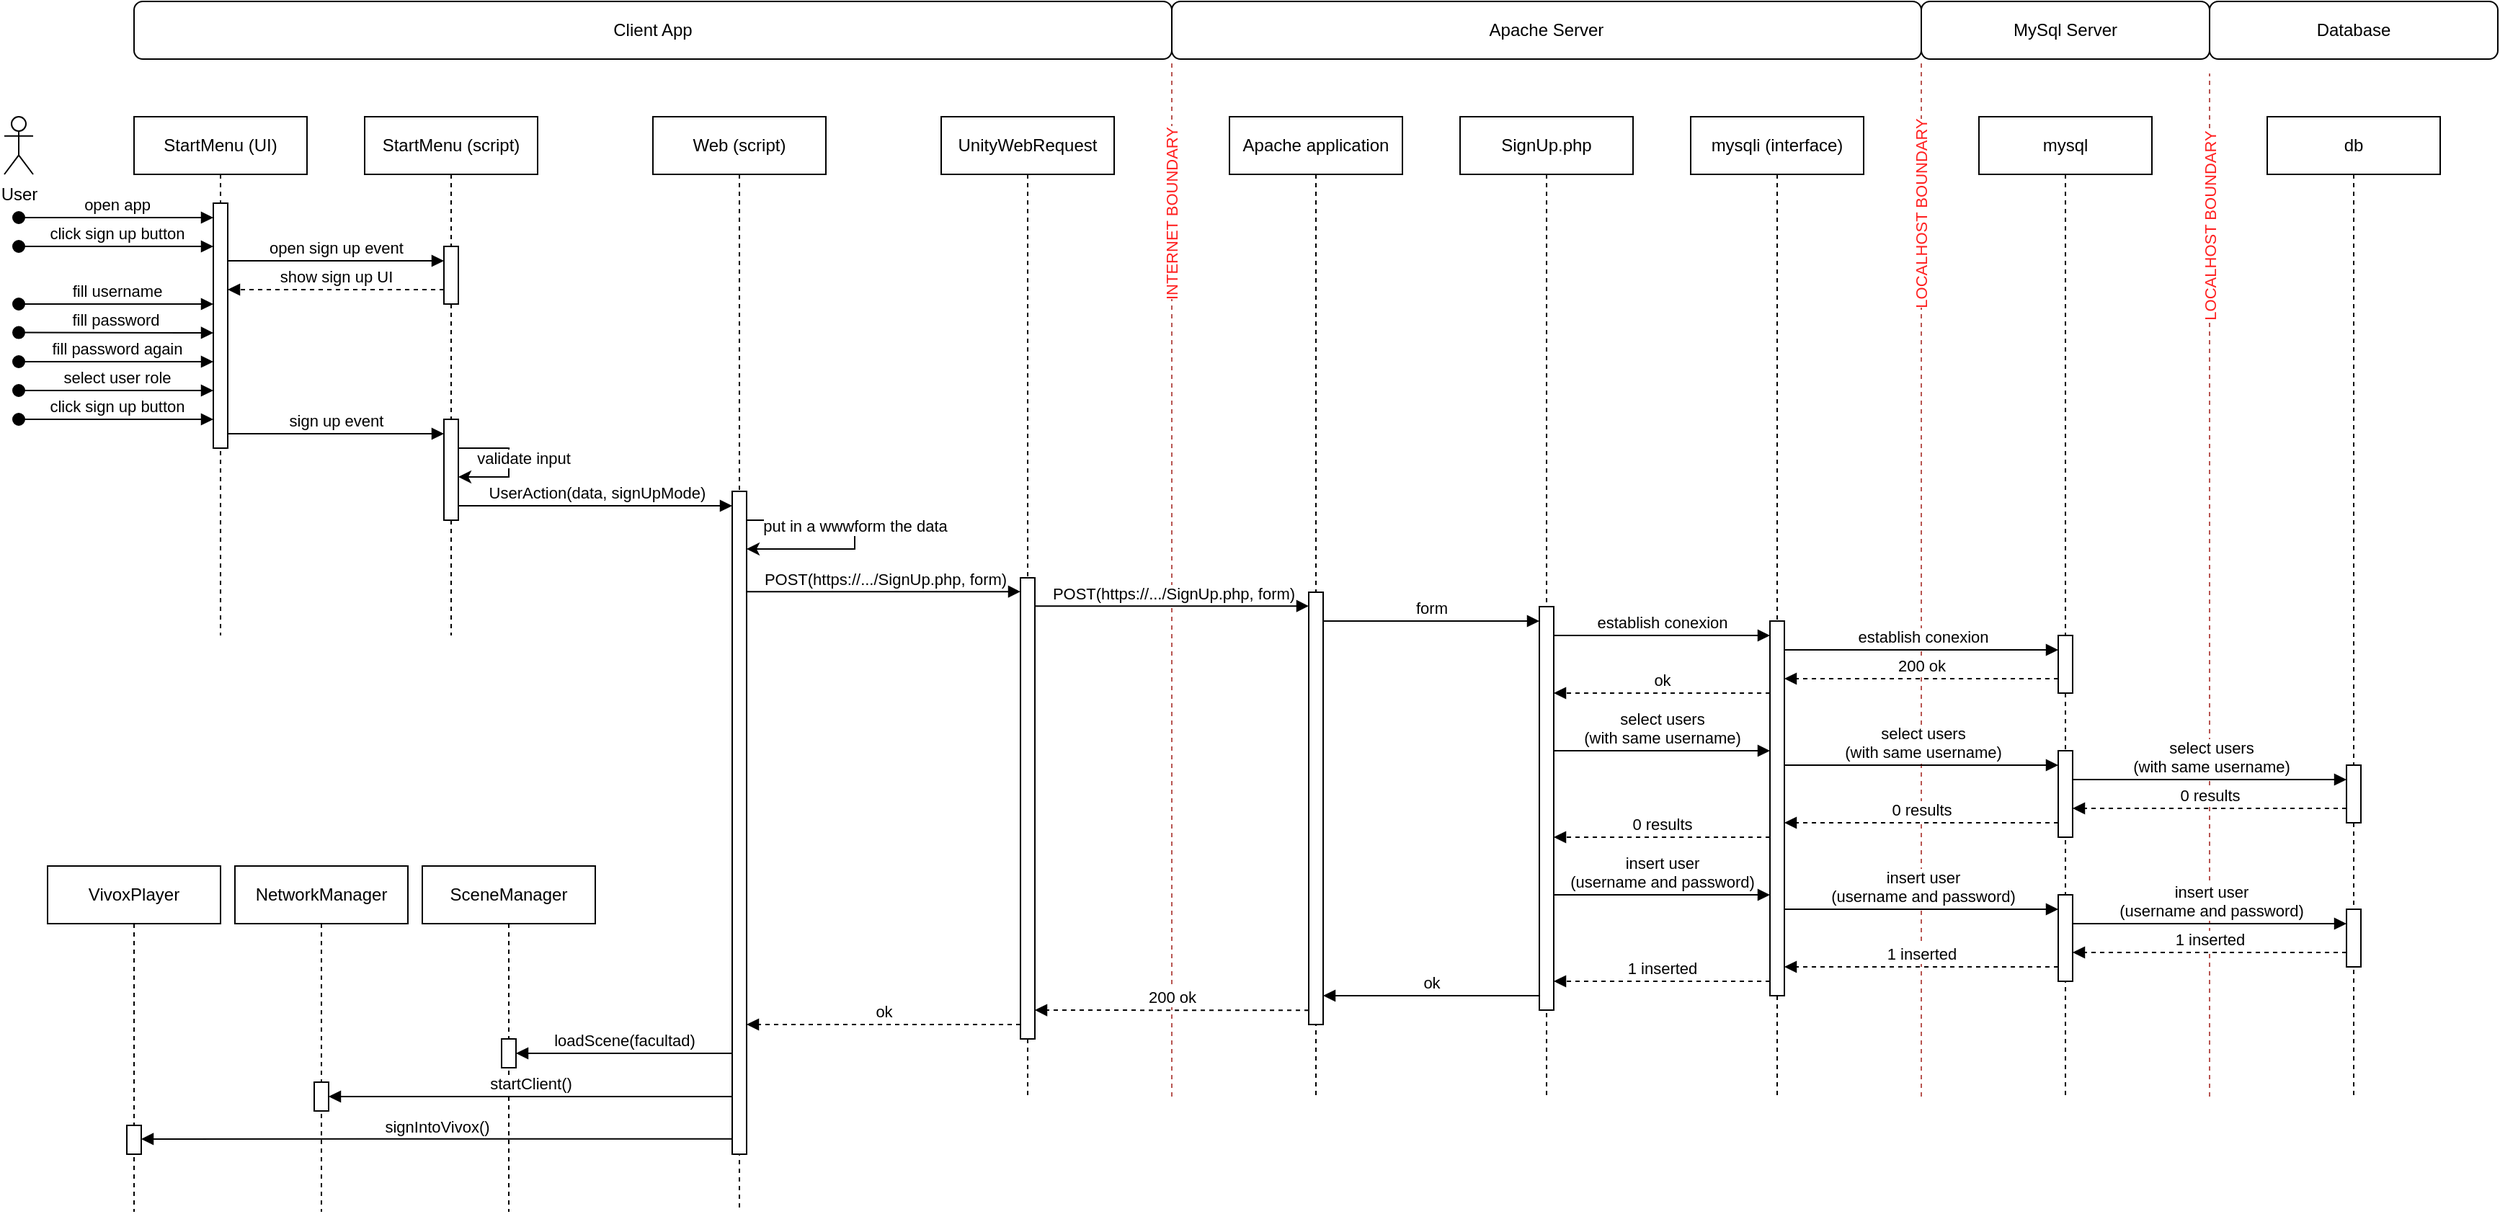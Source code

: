 <mxfile version="21.7.4" type="device" pages="2">
  <diagram name="SignUp-HappyPath-NoDomain" id="2YBvvXClWsGukQMizWep">
    <mxGraphModel dx="1424" dy="781" grid="1" gridSize="10" guides="1" tooltips="1" connect="1" arrows="1" fold="1" page="1" pageScale="1" pageWidth="850" pageHeight="1100" math="0" shadow="0">
      <root>
        <mxCell id="0" />
        <mxCell id="1" parent="0" />
        <mxCell id="aM9ryv3xv72pqoxQDRHE-1" value="StartMenu (UI)" style="shape=umlLifeline;perimeter=lifelinePerimeter;whiteSpace=wrap;html=1;container=0;dropTarget=0;collapsible=0;recursiveResize=0;outlineConnect=0;portConstraint=eastwest;newEdgeStyle={&quot;edgeStyle&quot;:&quot;elbowEdgeStyle&quot;,&quot;elbow&quot;:&quot;vertical&quot;,&quot;curved&quot;:0,&quot;rounded&quot;:0};" parent="1" vertex="1">
          <mxGeometry x="120" y="120" width="120" height="360" as="geometry" />
        </mxCell>
        <mxCell id="aM9ryv3xv72pqoxQDRHE-2" value="" style="html=1;points=[];perimeter=orthogonalPerimeter;outlineConnect=0;targetShapes=umlLifeline;portConstraint=eastwest;newEdgeStyle={&quot;edgeStyle&quot;:&quot;elbowEdgeStyle&quot;,&quot;elbow&quot;:&quot;vertical&quot;,&quot;curved&quot;:0,&quot;rounded&quot;:0};" parent="aM9ryv3xv72pqoxQDRHE-1" vertex="1">
          <mxGeometry x="55" y="60" width="10" height="170" as="geometry" />
        </mxCell>
        <mxCell id="aM9ryv3xv72pqoxQDRHE-3" value="open app" style="html=1;verticalAlign=bottom;startArrow=oval;endArrow=block;startSize=8;edgeStyle=elbowEdgeStyle;elbow=vertical;curved=0;rounded=0;" parent="aM9ryv3xv72pqoxQDRHE-1" target="aM9ryv3xv72pqoxQDRHE-2" edge="1">
          <mxGeometry relative="1" as="geometry">
            <mxPoint x="-80" y="70" as="sourcePoint" />
          </mxGeometry>
        </mxCell>
        <mxCell id="aM9ryv3xv72pqoxQDRHE-5" value="StartMenu (script)" style="shape=umlLifeline;perimeter=lifelinePerimeter;whiteSpace=wrap;html=1;container=0;dropTarget=0;collapsible=0;recursiveResize=0;outlineConnect=0;portConstraint=eastwest;newEdgeStyle={&quot;edgeStyle&quot;:&quot;elbowEdgeStyle&quot;,&quot;elbow&quot;:&quot;vertical&quot;,&quot;curved&quot;:0,&quot;rounded&quot;:0};" parent="1" vertex="1">
          <mxGeometry x="280" y="120" width="120" height="360" as="geometry" />
        </mxCell>
        <mxCell id="aM9ryv3xv72pqoxQDRHE-6" value="" style="html=1;points=[];perimeter=orthogonalPerimeter;outlineConnect=0;targetShapes=umlLifeline;portConstraint=eastwest;newEdgeStyle={&quot;edgeStyle&quot;:&quot;elbowEdgeStyle&quot;,&quot;elbow&quot;:&quot;vertical&quot;,&quot;curved&quot;:0,&quot;rounded&quot;:0};" parent="aM9ryv3xv72pqoxQDRHE-5" vertex="1">
          <mxGeometry x="55" y="90" width="10" height="40" as="geometry" />
        </mxCell>
        <mxCell id="7WPcVWWLd1ZiaDahRMEN-17" value="" style="html=1;points=[];perimeter=orthogonalPerimeter;outlineConnect=0;targetShapes=umlLifeline;portConstraint=eastwest;newEdgeStyle={&quot;edgeStyle&quot;:&quot;elbowEdgeStyle&quot;,&quot;elbow&quot;:&quot;vertical&quot;,&quot;curved&quot;:0,&quot;rounded&quot;:0};" parent="aM9ryv3xv72pqoxQDRHE-5" vertex="1">
          <mxGeometry x="55" y="210" width="10" height="70" as="geometry" />
        </mxCell>
        <mxCell id="7WPcVWWLd1ZiaDahRMEN-22" value="" style="endArrow=classic;html=1;rounded=0;edgeStyle=orthogonalEdgeStyle;" parent="aM9ryv3xv72pqoxQDRHE-5" edge="1">
          <mxGeometry width="50" height="50" relative="1" as="geometry">
            <mxPoint x="65" y="230" as="sourcePoint" />
            <mxPoint x="65" y="250" as="targetPoint" />
            <Array as="points">
              <mxPoint x="100" y="230" />
              <mxPoint x="100" y="250" />
            </Array>
          </mxGeometry>
        </mxCell>
        <mxCell id="7WPcVWWLd1ZiaDahRMEN-24" value="validate input" style="edgeLabel;html=1;align=center;verticalAlign=middle;resizable=0;points=[];" parent="7WPcVWWLd1ZiaDahRMEN-22" vertex="1" connectable="0">
          <mxGeometry x="-0.071" relative="1" as="geometry">
            <mxPoint x="10" as="offset" />
          </mxGeometry>
        </mxCell>
        <mxCell id="aM9ryv3xv72pqoxQDRHE-7" value="open sign up event" style="html=1;verticalAlign=bottom;endArrow=block;edgeStyle=elbowEdgeStyle;elbow=vertical;curved=0;rounded=0;" parent="1" source="aM9ryv3xv72pqoxQDRHE-2" target="aM9ryv3xv72pqoxQDRHE-6" edge="1">
          <mxGeometry relative="1" as="geometry">
            <mxPoint x="200" y="220" as="sourcePoint" />
            <Array as="points">
              <mxPoint x="295" y="220" />
            </Array>
            <mxPoint x="330" y="220" as="targetPoint" />
            <mxPoint as="offset" />
          </mxGeometry>
        </mxCell>
        <mxCell id="aM9ryv3xv72pqoxQDRHE-9" value="show sign up UI" style="html=1;verticalAlign=bottom;endArrow=block;edgeStyle=elbowEdgeStyle;elbow=vertical;curved=0;rounded=0;dashed=1;" parent="1" source="aM9ryv3xv72pqoxQDRHE-6" target="aM9ryv3xv72pqoxQDRHE-2" edge="1">
          <mxGeometry relative="1" as="geometry">
            <mxPoint x="330" y="250" as="sourcePoint" />
            <Array as="points">
              <mxPoint x="260" y="240" />
            </Array>
            <mxPoint x="190" y="250" as="targetPoint" />
          </mxGeometry>
        </mxCell>
        <mxCell id="7WPcVWWLd1ZiaDahRMEN-1" value="User" style="shape=umlActor;verticalLabelPosition=bottom;verticalAlign=top;html=1;outlineConnect=0;" parent="1" vertex="1">
          <mxGeometry x="30" y="120" width="20" height="40" as="geometry" />
        </mxCell>
        <mxCell id="7WPcVWWLd1ZiaDahRMEN-2" value="click sign up button" style="html=1;verticalAlign=bottom;startArrow=oval;endArrow=block;startSize=8;edgeStyle=elbowEdgeStyle;elbow=vertical;curved=0;rounded=0;" parent="1" target="aM9ryv3xv72pqoxQDRHE-2" edge="1">
          <mxGeometry relative="1" as="geometry">
            <mxPoint x="40" y="210" as="sourcePoint" />
            <mxPoint x="160" y="210" as="targetPoint" />
          </mxGeometry>
        </mxCell>
        <mxCell id="7WPcVWWLd1ZiaDahRMEN-11" value="fill username" style="html=1;verticalAlign=bottom;startArrow=oval;endArrow=block;startSize=8;edgeStyle=elbowEdgeStyle;elbow=vertical;curved=0;rounded=0;" parent="1" target="aM9ryv3xv72pqoxQDRHE-2" edge="1">
          <mxGeometry relative="1" as="geometry">
            <mxPoint x="40" y="250" as="sourcePoint" />
            <mxPoint x="175" y="250" as="targetPoint" />
          </mxGeometry>
        </mxCell>
        <mxCell id="7WPcVWWLd1ZiaDahRMEN-12" value="fill password" style="html=1;verticalAlign=bottom;startArrow=oval;endArrow=block;startSize=8;edgeStyle=elbowEdgeStyle;elbow=vertical;curved=0;rounded=0;" parent="1" target="aM9ryv3xv72pqoxQDRHE-2" edge="1">
          <mxGeometry relative="1" as="geometry">
            <mxPoint x="40" y="269.8" as="sourcePoint" />
            <mxPoint x="175" y="269.8" as="targetPoint" />
          </mxGeometry>
        </mxCell>
        <mxCell id="7WPcVWWLd1ZiaDahRMEN-13" value="fill password again" style="html=1;verticalAlign=bottom;startArrow=oval;endArrow=block;startSize=8;edgeStyle=elbowEdgeStyle;elbow=vertical;curved=0;rounded=0;" parent="1" target="aM9ryv3xv72pqoxQDRHE-2" edge="1">
          <mxGeometry relative="1" as="geometry">
            <mxPoint x="40" y="290" as="sourcePoint" />
            <mxPoint x="175" y="290.2" as="targetPoint" />
          </mxGeometry>
        </mxCell>
        <mxCell id="7WPcVWWLd1ZiaDahRMEN-14" value="select user role" style="html=1;verticalAlign=bottom;startArrow=oval;endArrow=block;startSize=8;edgeStyle=elbowEdgeStyle;elbow=vertical;curved=0;rounded=0;" parent="1" target="aM9ryv3xv72pqoxQDRHE-2" edge="1">
          <mxGeometry relative="1" as="geometry">
            <mxPoint x="40" y="310" as="sourcePoint" />
            <mxPoint x="165" y="310" as="targetPoint" />
            <Array as="points" />
          </mxGeometry>
        </mxCell>
        <mxCell id="7WPcVWWLd1ZiaDahRMEN-15" value="click sign up button" style="html=1;verticalAlign=bottom;startArrow=oval;endArrow=block;startSize=8;edgeStyle=elbowEdgeStyle;elbow=vertical;curved=0;rounded=0;" parent="1" target="aM9ryv3xv72pqoxQDRHE-2" edge="1">
          <mxGeometry relative="1" as="geometry">
            <mxPoint x="40" y="330" as="sourcePoint" />
            <mxPoint x="165" y="330" as="targetPoint" />
            <Array as="points" />
          </mxGeometry>
        </mxCell>
        <mxCell id="7WPcVWWLd1ZiaDahRMEN-16" value="sign up event" style="html=1;verticalAlign=bottom;endArrow=block;edgeStyle=elbowEdgeStyle;elbow=vertical;curved=0;rounded=0;" parent="1" source="aM9ryv3xv72pqoxQDRHE-2" target="7WPcVWWLd1ZiaDahRMEN-17" edge="1">
          <mxGeometry relative="1" as="geometry">
            <mxPoint x="210" y="350" as="sourcePoint" />
            <Array as="points">
              <mxPoint x="240" y="340" />
            </Array>
            <mxPoint x="310" y="340" as="targetPoint" />
            <mxPoint as="offset" />
          </mxGeometry>
        </mxCell>
        <mxCell id="7WPcVWWLd1ZiaDahRMEN-20" value="UserAction(data, signUpMode)" style="html=1;verticalAlign=bottom;endArrow=block;edgeStyle=elbowEdgeStyle;elbow=vertical;curved=0;rounded=0;" parent="1" source="7WPcVWWLd1ZiaDahRMEN-17" target="7WPcVWWLd1ZiaDahRMEN-27" edge="1">
          <mxGeometry x="0.003" relative="1" as="geometry">
            <mxPoint x="350" y="390" as="sourcePoint" />
            <Array as="points">
              <mxPoint x="400" y="390" />
            </Array>
            <mxPoint x="490" y="390" as="targetPoint" />
            <mxPoint as="offset" />
          </mxGeometry>
        </mxCell>
        <mxCell id="7WPcVWWLd1ZiaDahRMEN-25" value="Web (script)" style="shape=umlLifeline;perimeter=lifelinePerimeter;whiteSpace=wrap;html=1;container=0;dropTarget=0;collapsible=0;recursiveResize=0;outlineConnect=0;portConstraint=eastwest;newEdgeStyle={&quot;edgeStyle&quot;:&quot;elbowEdgeStyle&quot;,&quot;elbow&quot;:&quot;vertical&quot;,&quot;curved&quot;:0,&quot;rounded&quot;:0};" parent="1" vertex="1">
          <mxGeometry x="480" y="120" width="120" height="760" as="geometry" />
        </mxCell>
        <mxCell id="7WPcVWWLd1ZiaDahRMEN-27" value="" style="html=1;points=[];perimeter=orthogonalPerimeter;outlineConnect=0;targetShapes=umlLifeline;portConstraint=eastwest;newEdgeStyle={&quot;edgeStyle&quot;:&quot;elbowEdgeStyle&quot;,&quot;elbow&quot;:&quot;vertical&quot;,&quot;curved&quot;:0,&quot;rounded&quot;:0};" parent="7WPcVWWLd1ZiaDahRMEN-25" vertex="1">
          <mxGeometry x="55" y="260" width="10" height="460" as="geometry" />
        </mxCell>
        <mxCell id="7WPcVWWLd1ZiaDahRMEN-31" value="UnityWebRequest" style="shape=umlLifeline;perimeter=lifelinePerimeter;whiteSpace=wrap;html=1;container=0;dropTarget=0;collapsible=0;recursiveResize=0;outlineConnect=0;portConstraint=eastwest;newEdgeStyle={&quot;edgeStyle&quot;:&quot;elbowEdgeStyle&quot;,&quot;elbow&quot;:&quot;vertical&quot;,&quot;curved&quot;:0,&quot;rounded&quot;:0};" parent="1" vertex="1">
          <mxGeometry x="680" y="120" width="120" height="680" as="geometry" />
        </mxCell>
        <mxCell id="7WPcVWWLd1ZiaDahRMEN-32" value="" style="html=1;points=[];perimeter=orthogonalPerimeter;outlineConnect=0;targetShapes=umlLifeline;portConstraint=eastwest;newEdgeStyle={&quot;edgeStyle&quot;:&quot;elbowEdgeStyle&quot;,&quot;elbow&quot;:&quot;vertical&quot;,&quot;curved&quot;:0,&quot;rounded&quot;:0};" parent="7WPcVWWLd1ZiaDahRMEN-31" vertex="1">
          <mxGeometry x="55" y="320" width="10" height="320" as="geometry" />
        </mxCell>
        <mxCell id="7WPcVWWLd1ZiaDahRMEN-33" value="" style="endArrow=classic;html=1;rounded=0;edgeStyle=orthogonalEdgeStyle;" parent="1" edge="1">
          <mxGeometry width="50" height="50" relative="1" as="geometry">
            <mxPoint x="545" y="400" as="sourcePoint" />
            <mxPoint x="545" y="420" as="targetPoint" />
            <Array as="points">
              <mxPoint x="620" y="400" />
              <mxPoint x="620" y="420" />
            </Array>
          </mxGeometry>
        </mxCell>
        <mxCell id="7WPcVWWLd1ZiaDahRMEN-34" value="put in a wwwform the data" style="edgeLabel;html=1;align=center;verticalAlign=middle;resizable=0;points=[];" parent="7WPcVWWLd1ZiaDahRMEN-33" vertex="1" connectable="0">
          <mxGeometry x="-0.071" relative="1" as="geometry">
            <mxPoint as="offset" />
          </mxGeometry>
        </mxCell>
        <mxCell id="7WPcVWWLd1ZiaDahRMEN-35" value="POST(https://.../SignUp.php, form)" style="html=1;verticalAlign=bottom;endArrow=block;edgeStyle=elbowEdgeStyle;elbow=vertical;curved=0;rounded=0;" parent="1" target="7WPcVWWLd1ZiaDahRMEN-32" edge="1">
          <mxGeometry x="0.003" relative="1" as="geometry">
            <mxPoint x="545.0" y="449.58" as="sourcePoint" />
            <Array as="points">
              <mxPoint x="595" y="449.58" />
            </Array>
            <mxPoint x="730" y="449.58" as="targetPoint" />
            <mxPoint as="offset" />
          </mxGeometry>
        </mxCell>
        <mxCell id="7WPcVWWLd1ZiaDahRMEN-36" value="Apache application" style="shape=umlLifeline;perimeter=lifelinePerimeter;whiteSpace=wrap;html=1;container=0;dropTarget=0;collapsible=0;recursiveResize=0;outlineConnect=0;portConstraint=eastwest;newEdgeStyle={&quot;edgeStyle&quot;:&quot;elbowEdgeStyle&quot;,&quot;elbow&quot;:&quot;vertical&quot;,&quot;curved&quot;:0,&quot;rounded&quot;:0};" parent="1" vertex="1">
          <mxGeometry x="880" y="120" width="120" height="680" as="geometry" />
        </mxCell>
        <mxCell id="7WPcVWWLd1ZiaDahRMEN-37" value="" style="html=1;points=[];perimeter=orthogonalPerimeter;outlineConnect=0;targetShapes=umlLifeline;portConstraint=eastwest;newEdgeStyle={&quot;edgeStyle&quot;:&quot;elbowEdgeStyle&quot;,&quot;elbow&quot;:&quot;vertical&quot;,&quot;curved&quot;:0,&quot;rounded&quot;:0};" parent="7WPcVWWLd1ZiaDahRMEN-36" vertex="1">
          <mxGeometry x="55" y="330" width="10" height="300" as="geometry" />
        </mxCell>
        <mxCell id="7WPcVWWLd1ZiaDahRMEN-39" value="Client App" style="rounded=1;whiteSpace=wrap;html=1;" parent="1" vertex="1">
          <mxGeometry x="120" y="40" width="720" height="40" as="geometry" />
        </mxCell>
        <mxCell id="7WPcVWWLd1ZiaDahRMEN-41" value="" style="endArrow=none;dashed=1;html=1;rounded=0;entryX=1;entryY=1;entryDx=0;entryDy=0;fillColor=#f8cecc;strokeColor=#b85450;" parent="1" target="7WPcVWWLd1ZiaDahRMEN-39" edge="1">
          <mxGeometry width="50" height="50" relative="1" as="geometry">
            <mxPoint x="840" y="800" as="sourcePoint" />
            <mxPoint x="880" y="170" as="targetPoint" />
          </mxGeometry>
        </mxCell>
        <mxCell id="7WPcVWWLd1ZiaDahRMEN-42" value="&lt;font color=&quot;#ff1f1f&quot;&gt;INTERNET BOUNDARY&lt;/font&gt;" style="edgeLabel;html=1;align=center;verticalAlign=middle;resizable=0;points=[];rotation=270;" parent="7WPcVWWLd1ZiaDahRMEN-41" vertex="1" connectable="0">
          <mxGeometry x="0.699" y="-1" relative="1" as="geometry">
            <mxPoint x="-1" y="-1" as="offset" />
          </mxGeometry>
        </mxCell>
        <mxCell id="7WPcVWWLd1ZiaDahRMEN-43" value="Apache Server" style="rounded=1;whiteSpace=wrap;html=1;" parent="1" vertex="1">
          <mxGeometry x="840" y="40" width="520" height="40" as="geometry" />
        </mxCell>
        <mxCell id="7WPcVWWLd1ZiaDahRMEN-44" value="MySql Server" style="rounded=1;whiteSpace=wrap;html=1;" parent="1" vertex="1">
          <mxGeometry x="1360" y="40" width="200" height="40" as="geometry" />
        </mxCell>
        <mxCell id="7WPcVWWLd1ZiaDahRMEN-45" value="Database" style="rounded=1;whiteSpace=wrap;html=1;" parent="1" vertex="1">
          <mxGeometry x="1560" y="40" width="200" height="40" as="geometry" />
        </mxCell>
        <mxCell id="7WPcVWWLd1ZiaDahRMEN-46" value="" style="endArrow=none;dashed=1;html=1;rounded=0;entryX=1;entryY=1;entryDx=0;entryDy=0;fillColor=#f8cecc;strokeColor=#b85450;" parent="1" edge="1">
          <mxGeometry width="50" height="50" relative="1" as="geometry">
            <mxPoint x="1360" y="800" as="sourcePoint" />
            <mxPoint x="1360" y="80" as="targetPoint" />
          </mxGeometry>
        </mxCell>
        <mxCell id="7WPcVWWLd1ZiaDahRMEN-47" value="&lt;font color=&quot;#ff1f1f&quot;&gt;LOCALHOST BOUNDARY&lt;/font&gt;" style="edgeLabel;html=1;align=center;verticalAlign=middle;resizable=0;points=[];rotation=270;" parent="7WPcVWWLd1ZiaDahRMEN-46" vertex="1" connectable="0">
          <mxGeometry x="0.699" y="-1" relative="1" as="geometry">
            <mxPoint x="-1" y="-1" as="offset" />
          </mxGeometry>
        </mxCell>
        <mxCell id="7WPcVWWLd1ZiaDahRMEN-48" value="" style="endArrow=none;dashed=1;html=1;rounded=0;entryX=1;entryY=1;entryDx=0;entryDy=0;fillColor=#f8cecc;strokeColor=#b85450;" parent="1" edge="1">
          <mxGeometry width="50" height="50" relative="1" as="geometry">
            <mxPoint x="1560" y="800" as="sourcePoint" />
            <mxPoint x="1560" y="90" as="targetPoint" />
          </mxGeometry>
        </mxCell>
        <mxCell id="7WPcVWWLd1ZiaDahRMEN-49" value="&lt;font color=&quot;#ff1f1f&quot;&gt;LOCALHOST BOUNDARY&lt;/font&gt;" style="edgeLabel;html=1;align=center;verticalAlign=middle;resizable=0;points=[];rotation=270;" parent="7WPcVWWLd1ZiaDahRMEN-48" vertex="1" connectable="0">
          <mxGeometry x="0.699" y="-1" relative="1" as="geometry">
            <mxPoint x="-1" y="-1" as="offset" />
          </mxGeometry>
        </mxCell>
        <mxCell id="7WPcVWWLd1ZiaDahRMEN-50" value="SignUp.php" style="shape=umlLifeline;perimeter=lifelinePerimeter;whiteSpace=wrap;html=1;container=0;dropTarget=0;collapsible=0;recursiveResize=0;outlineConnect=0;portConstraint=eastwest;newEdgeStyle={&quot;edgeStyle&quot;:&quot;elbowEdgeStyle&quot;,&quot;elbow&quot;:&quot;vertical&quot;,&quot;curved&quot;:0,&quot;rounded&quot;:0};" parent="1" vertex="1">
          <mxGeometry x="1040" y="120" width="120" height="680" as="geometry" />
        </mxCell>
        <mxCell id="7WPcVWWLd1ZiaDahRMEN-51" value="" style="html=1;points=[];perimeter=orthogonalPerimeter;outlineConnect=0;targetShapes=umlLifeline;portConstraint=eastwest;newEdgeStyle={&quot;edgeStyle&quot;:&quot;elbowEdgeStyle&quot;,&quot;elbow&quot;:&quot;vertical&quot;,&quot;curved&quot;:0,&quot;rounded&quot;:0};" parent="7WPcVWWLd1ZiaDahRMEN-50" vertex="1">
          <mxGeometry x="55" y="340" width="10" height="280" as="geometry" />
        </mxCell>
        <mxCell id="7WPcVWWLd1ZiaDahRMEN-52" value="mysqli (interface)" style="shape=umlLifeline;perimeter=lifelinePerimeter;whiteSpace=wrap;html=1;container=0;dropTarget=0;collapsible=0;recursiveResize=0;outlineConnect=0;portConstraint=eastwest;newEdgeStyle={&quot;edgeStyle&quot;:&quot;elbowEdgeStyle&quot;,&quot;elbow&quot;:&quot;vertical&quot;,&quot;curved&quot;:0,&quot;rounded&quot;:0};" parent="1" vertex="1">
          <mxGeometry x="1200" y="120" width="120" height="680" as="geometry" />
        </mxCell>
        <mxCell id="7WPcVWWLd1ZiaDahRMEN-53" value="" style="html=1;points=[];perimeter=orthogonalPerimeter;outlineConnect=0;targetShapes=umlLifeline;portConstraint=eastwest;newEdgeStyle={&quot;edgeStyle&quot;:&quot;elbowEdgeStyle&quot;,&quot;elbow&quot;:&quot;vertical&quot;,&quot;curved&quot;:0,&quot;rounded&quot;:0};" parent="7WPcVWWLd1ZiaDahRMEN-52" vertex="1">
          <mxGeometry x="55" y="350" width="10" height="260" as="geometry" />
        </mxCell>
        <mxCell id="7WPcVWWLd1ZiaDahRMEN-54" value="POST(https://.../SignUp.php, form)" style="html=1;verticalAlign=bottom;endArrow=block;edgeStyle=elbowEdgeStyle;elbow=vertical;curved=0;rounded=0;" parent="1" source="7WPcVWWLd1ZiaDahRMEN-32" target="7WPcVWWLd1ZiaDahRMEN-37" edge="1">
          <mxGeometry x="0.003" relative="1" as="geometry">
            <mxPoint x="750.0" y="459.58" as="sourcePoint" />
            <Array as="points">
              <mxPoint x="800" y="459.58" />
            </Array>
            <mxPoint x="930" y="460" as="targetPoint" />
            <mxPoint as="offset" />
          </mxGeometry>
        </mxCell>
        <mxCell id="7WPcVWWLd1ZiaDahRMEN-55" value="form" style="html=1;verticalAlign=bottom;endArrow=block;edgeStyle=elbowEdgeStyle;elbow=vertical;curved=0;rounded=0;" parent="1" source="7WPcVWWLd1ZiaDahRMEN-37" target="7WPcVWWLd1ZiaDahRMEN-51" edge="1">
          <mxGeometry x="0.003" relative="1" as="geometry">
            <mxPoint x="940" y="470" as="sourcePoint" />
            <Array as="points">
              <mxPoint x="950" y="470" />
            </Array>
            <mxPoint x="1100" y="470" as="targetPoint" />
            <mxPoint as="offset" />
          </mxGeometry>
        </mxCell>
        <mxCell id="7AU1-XuZ7cZEqzBJK_t8-1" value="establish conexion" style="html=1;verticalAlign=bottom;endArrow=block;edgeStyle=elbowEdgeStyle;elbow=vertical;curved=0;rounded=0;" edge="1" parent="1" source="7WPcVWWLd1ZiaDahRMEN-51" target="7WPcVWWLd1ZiaDahRMEN-53">
          <mxGeometry x="0.003" relative="1" as="geometry">
            <mxPoint x="1110" y="480" as="sourcePoint" />
            <Array as="points">
              <mxPoint x="1115" y="480" />
            </Array>
            <mxPoint x="1260" y="480" as="targetPoint" />
            <mxPoint as="offset" />
          </mxGeometry>
        </mxCell>
        <mxCell id="7AU1-XuZ7cZEqzBJK_t8-2" value="mysql" style="shape=umlLifeline;perimeter=lifelinePerimeter;whiteSpace=wrap;html=1;container=0;dropTarget=0;collapsible=0;recursiveResize=0;outlineConnect=0;portConstraint=eastwest;newEdgeStyle={&quot;edgeStyle&quot;:&quot;elbowEdgeStyle&quot;,&quot;elbow&quot;:&quot;vertical&quot;,&quot;curved&quot;:0,&quot;rounded&quot;:0};" vertex="1" parent="1">
          <mxGeometry x="1400" y="120" width="120" height="680" as="geometry" />
        </mxCell>
        <mxCell id="7AU1-XuZ7cZEqzBJK_t8-3" value="" style="html=1;points=[];perimeter=orthogonalPerimeter;outlineConnect=0;targetShapes=umlLifeline;portConstraint=eastwest;newEdgeStyle={&quot;edgeStyle&quot;:&quot;elbowEdgeStyle&quot;,&quot;elbow&quot;:&quot;vertical&quot;,&quot;curved&quot;:0,&quot;rounded&quot;:0};" vertex="1" parent="7AU1-XuZ7cZEqzBJK_t8-2">
          <mxGeometry x="55" y="360" width="10" height="40" as="geometry" />
        </mxCell>
        <mxCell id="7AU1-XuZ7cZEqzBJK_t8-11" value="" style="html=1;points=[];perimeter=orthogonalPerimeter;outlineConnect=0;targetShapes=umlLifeline;portConstraint=eastwest;newEdgeStyle={&quot;edgeStyle&quot;:&quot;elbowEdgeStyle&quot;,&quot;elbow&quot;:&quot;vertical&quot;,&quot;curved&quot;:0,&quot;rounded&quot;:0};" vertex="1" parent="7AU1-XuZ7cZEqzBJK_t8-2">
          <mxGeometry x="55" y="440" width="10" height="60" as="geometry" />
        </mxCell>
        <mxCell id="7AU1-XuZ7cZEqzBJK_t8-15" value="" style="html=1;points=[];perimeter=orthogonalPerimeter;outlineConnect=0;targetShapes=umlLifeline;portConstraint=eastwest;newEdgeStyle={&quot;edgeStyle&quot;:&quot;elbowEdgeStyle&quot;,&quot;elbow&quot;:&quot;vertical&quot;,&quot;curved&quot;:0,&quot;rounded&quot;:0};" vertex="1" parent="7AU1-XuZ7cZEqzBJK_t8-2">
          <mxGeometry x="55" y="540" width="10" height="60" as="geometry" />
        </mxCell>
        <mxCell id="7AU1-XuZ7cZEqzBJK_t8-4" value="db" style="shape=umlLifeline;perimeter=lifelinePerimeter;whiteSpace=wrap;html=1;container=0;dropTarget=0;collapsible=0;recursiveResize=0;outlineConnect=0;portConstraint=eastwest;newEdgeStyle={&quot;edgeStyle&quot;:&quot;elbowEdgeStyle&quot;,&quot;elbow&quot;:&quot;vertical&quot;,&quot;curved&quot;:0,&quot;rounded&quot;:0};" vertex="1" parent="1">
          <mxGeometry x="1600" y="120" width="120" height="680" as="geometry" />
        </mxCell>
        <mxCell id="7AU1-XuZ7cZEqzBJK_t8-5" value="" style="html=1;points=[];perimeter=orthogonalPerimeter;outlineConnect=0;targetShapes=umlLifeline;portConstraint=eastwest;newEdgeStyle={&quot;edgeStyle&quot;:&quot;elbowEdgeStyle&quot;,&quot;elbow&quot;:&quot;vertical&quot;,&quot;curved&quot;:0,&quot;rounded&quot;:0};" vertex="1" parent="7AU1-XuZ7cZEqzBJK_t8-4">
          <mxGeometry x="55" y="450" width="10" height="40" as="geometry" />
        </mxCell>
        <mxCell id="7AU1-XuZ7cZEqzBJK_t8-24" value="" style="html=1;points=[];perimeter=orthogonalPerimeter;outlineConnect=0;targetShapes=umlLifeline;portConstraint=eastwest;newEdgeStyle={&quot;edgeStyle&quot;:&quot;elbowEdgeStyle&quot;,&quot;elbow&quot;:&quot;vertical&quot;,&quot;curved&quot;:0,&quot;rounded&quot;:0};" vertex="1" parent="7AU1-XuZ7cZEqzBJK_t8-4">
          <mxGeometry x="55" y="550" width="10" height="40" as="geometry" />
        </mxCell>
        <mxCell id="7AU1-XuZ7cZEqzBJK_t8-6" value="establish conexion" style="html=1;verticalAlign=bottom;endArrow=block;edgeStyle=elbowEdgeStyle;elbow=vertical;curved=0;rounded=0;" edge="1" parent="1" source="7WPcVWWLd1ZiaDahRMEN-53" target="7AU1-XuZ7cZEqzBJK_t8-3">
          <mxGeometry x="0.003" relative="1" as="geometry">
            <mxPoint x="1265" y="490" as="sourcePoint" />
            <Array as="points">
              <mxPoint x="1285" y="490" />
            </Array>
            <mxPoint x="1430" y="490" as="targetPoint" />
            <mxPoint as="offset" />
          </mxGeometry>
        </mxCell>
        <mxCell id="7AU1-XuZ7cZEqzBJK_t8-7" value="200 ok" style="html=1;verticalAlign=bottom;endArrow=block;edgeStyle=elbowEdgeStyle;elbow=vertical;curved=0;rounded=0;dashed=1;" edge="1" parent="1" source="7AU1-XuZ7cZEqzBJK_t8-3">
          <mxGeometry x="0.003" relative="1" as="geometry">
            <mxPoint x="1340" y="670" as="sourcePoint" />
            <Array as="points">
              <mxPoint x="1295" y="510" />
            </Array>
            <mxPoint x="1265" y="510" as="targetPoint" />
            <mxPoint as="offset" />
          </mxGeometry>
        </mxCell>
        <mxCell id="7AU1-XuZ7cZEqzBJK_t8-8" value="ok" style="html=1;verticalAlign=bottom;endArrow=block;edgeStyle=elbowEdgeStyle;elbow=vertical;curved=0;rounded=0;dashed=1;" edge="1" parent="1" source="7WPcVWWLd1ZiaDahRMEN-53" target="7WPcVWWLd1ZiaDahRMEN-51">
          <mxGeometry x="0.003" relative="1" as="geometry">
            <mxPoint x="1115" y="590" as="sourcePoint" />
            <Array as="points">
              <mxPoint x="1180" y="520" />
            </Array>
            <mxPoint x="1270" y="590" as="targetPoint" />
            <mxPoint as="offset" />
          </mxGeometry>
        </mxCell>
        <mxCell id="7AU1-XuZ7cZEqzBJK_t8-9" value="select users&lt;br&gt;(with same username)" style="html=1;verticalAlign=bottom;endArrow=block;edgeStyle=elbowEdgeStyle;elbow=vertical;curved=0;rounded=0;" edge="1" parent="1">
          <mxGeometry x="0.003" relative="1" as="geometry">
            <mxPoint x="1105" y="560" as="sourcePoint" />
            <Array as="points">
              <mxPoint x="1120" y="560" />
            </Array>
            <mxPoint x="1255" y="560" as="targetPoint" />
            <mxPoint as="offset" />
          </mxGeometry>
        </mxCell>
        <mxCell id="7AU1-XuZ7cZEqzBJK_t8-10" value="select users&lt;br&gt;(with same username)" style="html=1;verticalAlign=bottom;endArrow=block;edgeStyle=elbowEdgeStyle;elbow=vertical;curved=0;rounded=0;" edge="1" parent="1" source="7WPcVWWLd1ZiaDahRMEN-53" target="7AU1-XuZ7cZEqzBJK_t8-11">
          <mxGeometry x="0.003" relative="1" as="geometry">
            <mxPoint x="1270" y="570" as="sourcePoint" />
            <Array as="points">
              <mxPoint x="1285" y="570" />
            </Array>
            <mxPoint x="1420" y="570" as="targetPoint" />
            <mxPoint as="offset" />
          </mxGeometry>
        </mxCell>
        <mxCell id="7AU1-XuZ7cZEqzBJK_t8-12" value="0 results" style="html=1;verticalAlign=bottom;endArrow=block;edgeStyle=elbowEdgeStyle;elbow=vertical;curved=0;rounded=0;dashed=1;" edge="1" parent="1">
          <mxGeometry x="0.003" relative="1" as="geometry">
            <mxPoint x="1255" y="620" as="sourcePoint" />
            <Array as="points">
              <mxPoint x="1175" y="620" />
            </Array>
            <mxPoint x="1105" y="620" as="targetPoint" />
            <mxPoint as="offset" />
          </mxGeometry>
        </mxCell>
        <mxCell id="7AU1-XuZ7cZEqzBJK_t8-13" value="0 results" style="html=1;verticalAlign=bottom;endArrow=block;edgeStyle=elbowEdgeStyle;elbow=vertical;curved=0;rounded=0;dashed=1;" edge="1" parent="1" target="7WPcVWWLd1ZiaDahRMEN-53">
          <mxGeometry x="0.003" relative="1" as="geometry">
            <mxPoint x="1455" y="610" as="sourcePoint" />
            <Array as="points">
              <mxPoint x="1290" y="610" />
            </Array>
            <mxPoint x="1260" y="610" as="targetPoint" />
            <mxPoint as="offset" />
          </mxGeometry>
        </mxCell>
        <mxCell id="7AU1-XuZ7cZEqzBJK_t8-14" value="insert user&lt;br style=&quot;border-color: var(--border-color);&quot;&gt;(username and password)" style="html=1;verticalAlign=bottom;endArrow=block;edgeStyle=elbowEdgeStyle;elbow=vertical;curved=0;rounded=0;" edge="1" parent="1" source="7WPcVWWLd1ZiaDahRMEN-51">
          <mxGeometry x="0.003" relative="1" as="geometry">
            <mxPoint x="1110" y="660" as="sourcePoint" />
            <Array as="points">
              <mxPoint x="1125" y="660" />
            </Array>
            <mxPoint x="1255" y="660" as="targetPoint" />
            <mxPoint as="offset" />
          </mxGeometry>
        </mxCell>
        <mxCell id="7AU1-XuZ7cZEqzBJK_t8-16" value="insert user&lt;br style=&quot;border-color: var(--border-color);&quot;&gt;(username and password)" style="html=1;verticalAlign=bottom;endArrow=block;edgeStyle=elbowEdgeStyle;elbow=vertical;curved=0;rounded=0;" edge="1" parent="1" source="7WPcVWWLd1ZiaDahRMEN-53" target="7AU1-XuZ7cZEqzBJK_t8-15">
          <mxGeometry x="0.003" relative="1" as="geometry">
            <mxPoint x="1270" y="670" as="sourcePoint" />
            <Array as="points">
              <mxPoint x="1290" y="670" />
            </Array>
            <mxPoint x="1460" y="670" as="targetPoint" />
            <mxPoint as="offset" />
          </mxGeometry>
        </mxCell>
        <mxCell id="7AU1-XuZ7cZEqzBJK_t8-18" value="1 inserted" style="html=1;verticalAlign=bottom;endArrow=block;edgeStyle=elbowEdgeStyle;elbow=vertical;curved=0;rounded=0;dashed=1;" edge="1" parent="1" target="7WPcVWWLd1ZiaDahRMEN-53">
          <mxGeometry x="0.003" relative="1" as="geometry">
            <mxPoint x="1455" y="710" as="sourcePoint" />
            <Array as="points">
              <mxPoint x="1290" y="710" />
            </Array>
            <mxPoint x="1260" y="710" as="targetPoint" />
            <mxPoint as="offset" />
          </mxGeometry>
        </mxCell>
        <mxCell id="7AU1-XuZ7cZEqzBJK_t8-19" value="1 inserted" style="html=1;verticalAlign=bottom;endArrow=block;edgeStyle=elbowEdgeStyle;elbow=vertical;curved=0;rounded=0;dashed=1;" edge="1" parent="1" target="7WPcVWWLd1ZiaDahRMEN-51">
          <mxGeometry x="0.003" relative="1" as="geometry">
            <mxPoint x="1255" y="720" as="sourcePoint" />
            <Array as="points" />
            <mxPoint x="1100" y="720" as="targetPoint" />
            <mxPoint as="offset" />
          </mxGeometry>
        </mxCell>
        <mxCell id="7AU1-XuZ7cZEqzBJK_t8-20" value="ok" style="html=1;verticalAlign=bottom;endArrow=block;edgeStyle=elbowEdgeStyle;elbow=vertical;curved=0;rounded=0;" edge="1" parent="1" target="7WPcVWWLd1ZiaDahRMEN-37">
          <mxGeometry x="0.003" relative="1" as="geometry">
            <mxPoint x="1095" y="730" as="sourcePoint" />
            <Array as="points" />
            <mxPoint x="940" y="730" as="targetPoint" />
            <mxPoint as="offset" />
          </mxGeometry>
        </mxCell>
        <mxCell id="7AU1-XuZ7cZEqzBJK_t8-21" value="200 ok" style="html=1;verticalAlign=bottom;endArrow=block;edgeStyle=elbowEdgeStyle;elbow=vertical;curved=0;rounded=0;dashed=1;" edge="1" parent="1">
          <mxGeometry x="0.003" relative="1" as="geometry">
            <mxPoint x="935" y="740.17" as="sourcePoint" />
            <Array as="points" />
            <mxPoint x="745" y="740" as="targetPoint" />
            <mxPoint as="offset" />
          </mxGeometry>
        </mxCell>
        <mxCell id="7AU1-XuZ7cZEqzBJK_t8-22" value="ok" style="html=1;verticalAlign=bottom;endArrow=block;edgeStyle=elbowEdgeStyle;elbow=vertical;curved=0;rounded=0;dashed=1;" edge="1" parent="1">
          <mxGeometry x="0.003" relative="1" as="geometry">
            <mxPoint x="735" y="750.0" as="sourcePoint" />
            <Array as="points">
              <mxPoint x="550" y="750" />
            </Array>
            <mxPoint x="545" y="750.0" as="targetPoint" />
            <mxPoint as="offset" />
          </mxGeometry>
        </mxCell>
        <mxCell id="7AU1-XuZ7cZEqzBJK_t8-23" value="select users&lt;br&gt;(with same username)" style="html=1;verticalAlign=bottom;endArrow=block;edgeStyle=elbowEdgeStyle;elbow=vertical;curved=0;rounded=0;" edge="1" parent="1">
          <mxGeometry x="0.003" relative="1" as="geometry">
            <mxPoint x="1465" y="580" as="sourcePoint" />
            <Array as="points">
              <mxPoint x="1480" y="580" />
            </Array>
            <mxPoint x="1655" y="580" as="targetPoint" />
            <mxPoint as="offset" />
          </mxGeometry>
        </mxCell>
        <mxCell id="7AU1-XuZ7cZEqzBJK_t8-25" value="0 results" style="html=1;verticalAlign=bottom;endArrow=block;edgeStyle=elbowEdgeStyle;elbow=vertical;curved=0;rounded=0;dashed=1;" edge="1" parent="1">
          <mxGeometry x="0.003" relative="1" as="geometry">
            <mxPoint x="1655" y="600" as="sourcePoint" />
            <Array as="points">
              <mxPoint x="1490" y="600" />
            </Array>
            <mxPoint x="1465" y="600" as="targetPoint" />
            <mxPoint as="offset" />
          </mxGeometry>
        </mxCell>
        <mxCell id="7AU1-XuZ7cZEqzBJK_t8-26" value="insert user&lt;br style=&quot;border-color: var(--border-color);&quot;&gt;(username and password)" style="html=1;verticalAlign=bottom;endArrow=block;edgeStyle=elbowEdgeStyle;elbow=vertical;curved=0;rounded=0;" edge="1" parent="1" source="7AU1-XuZ7cZEqzBJK_t8-15" target="7AU1-XuZ7cZEqzBJK_t8-24">
          <mxGeometry x="0.003" relative="1" as="geometry">
            <mxPoint x="1470" y="680" as="sourcePoint" />
            <Array as="points">
              <mxPoint x="1490" y="680" />
            </Array>
            <mxPoint x="1660" y="680" as="targetPoint" />
            <mxPoint as="offset" />
          </mxGeometry>
        </mxCell>
        <mxCell id="7AU1-XuZ7cZEqzBJK_t8-27" value="1 inserted" style="html=1;verticalAlign=bottom;endArrow=block;edgeStyle=elbowEdgeStyle;elbow=vertical;curved=0;rounded=0;dashed=1;" edge="1" parent="1" target="7AU1-XuZ7cZEqzBJK_t8-15">
          <mxGeometry x="0.003" relative="1" as="geometry">
            <mxPoint x="1655" y="700" as="sourcePoint" />
            <Array as="points">
              <mxPoint x="1490" y="700" />
            </Array>
            <mxPoint x="1460" y="700" as="targetPoint" />
            <mxPoint as="offset" />
          </mxGeometry>
        </mxCell>
        <mxCell id="7AU1-XuZ7cZEqzBJK_t8-34" value="SceneManager" style="shape=umlLifeline;perimeter=lifelinePerimeter;whiteSpace=wrap;html=1;container=0;dropTarget=0;collapsible=0;recursiveResize=0;outlineConnect=0;portConstraint=eastwest;newEdgeStyle={&quot;edgeStyle&quot;:&quot;elbowEdgeStyle&quot;,&quot;elbow&quot;:&quot;vertical&quot;,&quot;curved&quot;:0,&quot;rounded&quot;:0};" vertex="1" parent="1">
          <mxGeometry x="320" y="640" width="120" height="240" as="geometry" />
        </mxCell>
        <mxCell id="7AU1-XuZ7cZEqzBJK_t8-35" value="" style="html=1;points=[];perimeter=orthogonalPerimeter;outlineConnect=0;targetShapes=umlLifeline;portConstraint=eastwest;newEdgeStyle={&quot;edgeStyle&quot;:&quot;elbowEdgeStyle&quot;,&quot;elbow&quot;:&quot;vertical&quot;,&quot;curved&quot;:0,&quot;rounded&quot;:0};" vertex="1" parent="7AU1-XuZ7cZEqzBJK_t8-34">
          <mxGeometry x="55" y="120" width="10" height="20" as="geometry" />
        </mxCell>
        <mxCell id="7AU1-XuZ7cZEqzBJK_t8-39" value="loadScene(facultad)" style="html=1;verticalAlign=bottom;endArrow=block;edgeStyle=elbowEdgeStyle;elbow=vertical;curved=0;rounded=0;" edge="1" parent="1" source="7WPcVWWLd1ZiaDahRMEN-27" target="7AU1-XuZ7cZEqzBJK_t8-35">
          <mxGeometry x="0.003" relative="1" as="geometry">
            <mxPoint x="530" y="770.17" as="sourcePoint" />
            <Array as="points" />
            <mxPoint x="390" y="770" as="targetPoint" />
            <mxPoint as="offset" />
          </mxGeometry>
        </mxCell>
        <mxCell id="7AU1-XuZ7cZEqzBJK_t8-40" value="NetworkManager" style="shape=umlLifeline;perimeter=lifelinePerimeter;whiteSpace=wrap;html=1;container=0;dropTarget=0;collapsible=0;recursiveResize=0;outlineConnect=0;portConstraint=eastwest;newEdgeStyle={&quot;edgeStyle&quot;:&quot;elbowEdgeStyle&quot;,&quot;elbow&quot;:&quot;vertical&quot;,&quot;curved&quot;:0,&quot;rounded&quot;:0};" vertex="1" parent="1">
          <mxGeometry x="190" y="640" width="120" height="240" as="geometry" />
        </mxCell>
        <mxCell id="7AU1-XuZ7cZEqzBJK_t8-41" value="" style="html=1;points=[];perimeter=orthogonalPerimeter;outlineConnect=0;targetShapes=umlLifeline;portConstraint=eastwest;newEdgeStyle={&quot;edgeStyle&quot;:&quot;elbowEdgeStyle&quot;,&quot;elbow&quot;:&quot;vertical&quot;,&quot;curved&quot;:0,&quot;rounded&quot;:0};" vertex="1" parent="7AU1-XuZ7cZEqzBJK_t8-40">
          <mxGeometry x="55" y="150" width="10" height="20" as="geometry" />
        </mxCell>
        <mxCell id="7AU1-XuZ7cZEqzBJK_t8-45" value="startClient()" style="html=1;verticalAlign=bottom;endArrow=block;edgeStyle=elbowEdgeStyle;elbow=vertical;curved=0;rounded=0;" edge="1" parent="1" source="7WPcVWWLd1ZiaDahRMEN-27" target="7AU1-XuZ7cZEqzBJK_t8-41">
          <mxGeometry x="0.003" relative="1" as="geometry">
            <mxPoint x="530" y="800" as="sourcePoint" />
            <Array as="points" />
            <mxPoint x="340" y="800.17" as="targetPoint" />
            <mxPoint as="offset" />
          </mxGeometry>
        </mxCell>
        <mxCell id="7AU1-XuZ7cZEqzBJK_t8-47" value="VivoxPlayer" style="shape=umlLifeline;perimeter=lifelinePerimeter;whiteSpace=wrap;html=1;container=0;dropTarget=0;collapsible=0;recursiveResize=0;outlineConnect=0;portConstraint=eastwest;newEdgeStyle={&quot;edgeStyle&quot;:&quot;elbowEdgeStyle&quot;,&quot;elbow&quot;:&quot;vertical&quot;,&quot;curved&quot;:0,&quot;rounded&quot;:0};" vertex="1" parent="1">
          <mxGeometry x="60" y="640" width="120" height="240" as="geometry" />
        </mxCell>
        <mxCell id="7AU1-XuZ7cZEqzBJK_t8-48" value="" style="html=1;points=[];perimeter=orthogonalPerimeter;outlineConnect=0;targetShapes=umlLifeline;portConstraint=eastwest;newEdgeStyle={&quot;edgeStyle&quot;:&quot;elbowEdgeStyle&quot;,&quot;elbow&quot;:&quot;vertical&quot;,&quot;curved&quot;:0,&quot;rounded&quot;:0};" vertex="1" parent="7AU1-XuZ7cZEqzBJK_t8-47">
          <mxGeometry x="55" y="180" width="10" height="20" as="geometry" />
        </mxCell>
        <mxCell id="7AU1-XuZ7cZEqzBJK_t8-52" value="signIntoVivox()" style="html=1;verticalAlign=bottom;endArrow=block;edgeStyle=elbowEdgeStyle;elbow=vertical;curved=0;rounded=0;" edge="1" parent="1" target="7AU1-XuZ7cZEqzBJK_t8-48">
          <mxGeometry x="0.003" relative="1" as="geometry">
            <mxPoint x="535" y="829.33" as="sourcePoint" />
            <Array as="points" />
            <mxPoint x="260" y="829.33" as="targetPoint" />
            <mxPoint as="offset" />
          </mxGeometry>
        </mxCell>
      </root>
    </mxGraphModel>
  </diagram>
  <diagram name="SignUp-HappyPath-WithDomain" id="f5pBfwXz28oxZ07uxFKk">
    <mxGraphModel dx="2441" dy="1339" grid="1" gridSize="10" guides="1" tooltips="1" connect="1" arrows="1" fold="1" page="1" pageScale="1" pageWidth="850" pageHeight="1100" math="0" shadow="0">
      <root>
        <mxCell id="Dp2Q2RnaTo9Ew_AkdoZd-0" />
        <mxCell id="Dp2Q2RnaTo9Ew_AkdoZd-1" parent="Dp2Q2RnaTo9Ew_AkdoZd-0" />
        <mxCell id="Dp2Q2RnaTo9Ew_AkdoZd-2" value="StartMenu (UI)" style="shape=umlLifeline;perimeter=lifelinePerimeter;whiteSpace=wrap;html=1;container=0;dropTarget=0;collapsible=0;recursiveResize=0;outlineConnect=0;portConstraint=eastwest;newEdgeStyle={&quot;edgeStyle&quot;:&quot;elbowEdgeStyle&quot;,&quot;elbow&quot;:&quot;vertical&quot;,&quot;curved&quot;:0,&quot;rounded&quot;:0};" vertex="1" parent="Dp2Q2RnaTo9Ew_AkdoZd-1">
          <mxGeometry x="120" y="120" width="120" height="360" as="geometry" />
        </mxCell>
        <mxCell id="Dp2Q2RnaTo9Ew_AkdoZd-3" value="" style="html=1;points=[];perimeter=orthogonalPerimeter;outlineConnect=0;targetShapes=umlLifeline;portConstraint=eastwest;newEdgeStyle={&quot;edgeStyle&quot;:&quot;elbowEdgeStyle&quot;,&quot;elbow&quot;:&quot;vertical&quot;,&quot;curved&quot;:0,&quot;rounded&quot;:0};" vertex="1" parent="Dp2Q2RnaTo9Ew_AkdoZd-2">
          <mxGeometry x="55" y="60" width="10" height="200" as="geometry" />
        </mxCell>
        <mxCell id="Dp2Q2RnaTo9Ew_AkdoZd-4" value="open app" style="html=1;verticalAlign=bottom;startArrow=oval;endArrow=block;startSize=8;edgeStyle=elbowEdgeStyle;elbow=vertical;curved=0;rounded=0;" edge="1" parent="Dp2Q2RnaTo9Ew_AkdoZd-2" target="Dp2Q2RnaTo9Ew_AkdoZd-3">
          <mxGeometry relative="1" as="geometry">
            <mxPoint x="-80" y="70" as="sourcePoint" />
          </mxGeometry>
        </mxCell>
        <mxCell id="Dp2Q2RnaTo9Ew_AkdoZd-5" value="StartMenu (script)" style="shape=umlLifeline;perimeter=lifelinePerimeter;whiteSpace=wrap;html=1;container=0;dropTarget=0;collapsible=0;recursiveResize=0;outlineConnect=0;portConstraint=eastwest;newEdgeStyle={&quot;edgeStyle&quot;:&quot;elbowEdgeStyle&quot;,&quot;elbow&quot;:&quot;vertical&quot;,&quot;curved&quot;:0,&quot;rounded&quot;:0};" vertex="1" parent="Dp2Q2RnaTo9Ew_AkdoZd-1">
          <mxGeometry x="280" y="120" width="120" height="360" as="geometry" />
        </mxCell>
        <mxCell id="Dp2Q2RnaTo9Ew_AkdoZd-6" value="" style="html=1;points=[];perimeter=orthogonalPerimeter;outlineConnect=0;targetShapes=umlLifeline;portConstraint=eastwest;newEdgeStyle={&quot;edgeStyle&quot;:&quot;elbowEdgeStyle&quot;,&quot;elbow&quot;:&quot;vertical&quot;,&quot;curved&quot;:0,&quot;rounded&quot;:0};" vertex="1" parent="Dp2Q2RnaTo9Ew_AkdoZd-5">
          <mxGeometry x="55" y="90" width="10" height="40" as="geometry" />
        </mxCell>
        <mxCell id="Dp2Q2RnaTo9Ew_AkdoZd-7" value="" style="html=1;points=[];perimeter=orthogonalPerimeter;outlineConnect=0;targetShapes=umlLifeline;portConstraint=eastwest;newEdgeStyle={&quot;edgeStyle&quot;:&quot;elbowEdgeStyle&quot;,&quot;elbow&quot;:&quot;vertical&quot;,&quot;curved&quot;:0,&quot;rounded&quot;:0};" vertex="1" parent="Dp2Q2RnaTo9Ew_AkdoZd-5">
          <mxGeometry x="55" y="210" width="10" height="30" as="geometry" />
        </mxCell>
        <mxCell id="Dp2Q2RnaTo9Ew_AkdoZd-10" value="open sign up event" style="html=1;verticalAlign=bottom;endArrow=block;edgeStyle=elbowEdgeStyle;elbow=vertical;curved=0;rounded=0;" edge="1" parent="Dp2Q2RnaTo9Ew_AkdoZd-1" source="Dp2Q2RnaTo9Ew_AkdoZd-3" target="Dp2Q2RnaTo9Ew_AkdoZd-6">
          <mxGeometry relative="1" as="geometry">
            <mxPoint x="200" y="220" as="sourcePoint" />
            <Array as="points">
              <mxPoint x="295" y="220" />
            </Array>
            <mxPoint x="330" y="220" as="targetPoint" />
            <mxPoint as="offset" />
          </mxGeometry>
        </mxCell>
        <mxCell id="Dp2Q2RnaTo9Ew_AkdoZd-11" value="show sign up UI" style="html=1;verticalAlign=bottom;endArrow=block;edgeStyle=elbowEdgeStyle;elbow=vertical;curved=0;rounded=0;dashed=1;" edge="1" parent="Dp2Q2RnaTo9Ew_AkdoZd-1" source="Dp2Q2RnaTo9Ew_AkdoZd-6" target="Dp2Q2RnaTo9Ew_AkdoZd-3">
          <mxGeometry relative="1" as="geometry">
            <mxPoint x="330" y="250" as="sourcePoint" />
            <Array as="points">
              <mxPoint x="260" y="240" />
            </Array>
            <mxPoint x="190" y="250" as="targetPoint" />
          </mxGeometry>
        </mxCell>
        <mxCell id="Dp2Q2RnaTo9Ew_AkdoZd-12" value="User" style="shape=umlActor;verticalLabelPosition=bottom;verticalAlign=top;html=1;outlineConnect=0;" vertex="1" parent="Dp2Q2RnaTo9Ew_AkdoZd-1">
          <mxGeometry x="30" y="120" width="20" height="40" as="geometry" />
        </mxCell>
        <mxCell id="Dp2Q2RnaTo9Ew_AkdoZd-13" value="click sign up button" style="html=1;verticalAlign=bottom;startArrow=oval;endArrow=block;startSize=8;edgeStyle=elbowEdgeStyle;elbow=vertical;curved=0;rounded=0;" edge="1" parent="Dp2Q2RnaTo9Ew_AkdoZd-1" target="Dp2Q2RnaTo9Ew_AkdoZd-3">
          <mxGeometry relative="1" as="geometry">
            <mxPoint x="40" y="210" as="sourcePoint" />
            <mxPoint x="160" y="210" as="targetPoint" />
          </mxGeometry>
        </mxCell>
        <mxCell id="Dp2Q2RnaTo9Ew_AkdoZd-14" value="fill username" style="html=1;verticalAlign=bottom;startArrow=oval;endArrow=block;startSize=8;edgeStyle=elbowEdgeStyle;elbow=vertical;curved=0;rounded=0;" edge="1" parent="Dp2Q2RnaTo9Ew_AkdoZd-1" target="Dp2Q2RnaTo9Ew_AkdoZd-3">
          <mxGeometry relative="1" as="geometry">
            <mxPoint x="40" y="250" as="sourcePoint" />
            <mxPoint x="175" y="250" as="targetPoint" />
          </mxGeometry>
        </mxCell>
        <mxCell id="Dp2Q2RnaTo9Ew_AkdoZd-15" value="fill password" style="html=1;verticalAlign=bottom;startArrow=oval;endArrow=block;startSize=8;edgeStyle=elbowEdgeStyle;elbow=vertical;curved=0;rounded=0;" edge="1" parent="Dp2Q2RnaTo9Ew_AkdoZd-1" target="Dp2Q2RnaTo9Ew_AkdoZd-3">
          <mxGeometry relative="1" as="geometry">
            <mxPoint x="40" y="269.8" as="sourcePoint" />
            <mxPoint x="175" y="269.8" as="targetPoint" />
          </mxGeometry>
        </mxCell>
        <mxCell id="Dp2Q2RnaTo9Ew_AkdoZd-16" value="fill password again" style="html=1;verticalAlign=bottom;startArrow=oval;endArrow=block;startSize=8;edgeStyle=elbowEdgeStyle;elbow=vertical;curved=0;rounded=0;" edge="1" parent="Dp2Q2RnaTo9Ew_AkdoZd-1" target="Dp2Q2RnaTo9Ew_AkdoZd-3">
          <mxGeometry relative="1" as="geometry">
            <mxPoint x="40" y="290" as="sourcePoint" />
            <mxPoint x="175" y="290.2" as="targetPoint" />
          </mxGeometry>
        </mxCell>
        <mxCell id="Dp2Q2RnaTo9Ew_AkdoZd-17" value="select user role" style="html=1;verticalAlign=bottom;startArrow=oval;endArrow=block;startSize=8;edgeStyle=elbowEdgeStyle;elbow=vertical;curved=0;rounded=0;" edge="1" parent="Dp2Q2RnaTo9Ew_AkdoZd-1" target="Dp2Q2RnaTo9Ew_AkdoZd-3">
          <mxGeometry relative="1" as="geometry">
            <mxPoint x="40" y="310" as="sourcePoint" />
            <mxPoint x="165" y="310" as="targetPoint" />
            <Array as="points" />
          </mxGeometry>
        </mxCell>
        <mxCell id="Dp2Q2RnaTo9Ew_AkdoZd-18" value="click sign up button" style="html=1;verticalAlign=bottom;startArrow=oval;endArrow=block;startSize=8;edgeStyle=elbowEdgeStyle;elbow=vertical;curved=0;rounded=0;" edge="1" parent="Dp2Q2RnaTo9Ew_AkdoZd-1" target="Dp2Q2RnaTo9Ew_AkdoZd-3">
          <mxGeometry relative="1" as="geometry">
            <mxPoint x="40" y="330" as="sourcePoint" />
            <mxPoint x="165" y="330" as="targetPoint" />
            <Array as="points" />
          </mxGeometry>
        </mxCell>
        <mxCell id="Dp2Q2RnaTo9Ew_AkdoZd-19" value="sign up event" style="html=1;verticalAlign=bottom;endArrow=block;edgeStyle=elbowEdgeStyle;elbow=vertical;curved=0;rounded=0;" edge="1" parent="Dp2Q2RnaTo9Ew_AkdoZd-1" source="Dp2Q2RnaTo9Ew_AkdoZd-3" target="Dp2Q2RnaTo9Ew_AkdoZd-7">
          <mxGeometry relative="1" as="geometry">
            <mxPoint x="210" y="350" as="sourcePoint" />
            <Array as="points">
              <mxPoint x="240" y="340" />
            </Array>
            <mxPoint x="310" y="340" as="targetPoint" />
            <mxPoint as="offset" />
          </mxGeometry>
        </mxCell>
        <mxCell id="Dp2Q2RnaTo9Ew_AkdoZd-20" value="UserAction(data, signUpMode)" style="html=1;verticalAlign=bottom;endArrow=block;edgeStyle=elbowEdgeStyle;elbow=vertical;curved=0;rounded=0;" edge="1" parent="Dp2Q2RnaTo9Ew_AkdoZd-1">
          <mxGeometry x="0.003" relative="1" as="geometry">
            <mxPoint x="545.0" y="390" as="sourcePoint" />
            <Array as="points">
              <mxPoint x="560" y="390" />
            </Array>
            <mxPoint x="735" y="390" as="targetPoint" />
            <mxPoint as="offset" />
          </mxGeometry>
        </mxCell>
        <mxCell id="Dp2Q2RnaTo9Ew_AkdoZd-21" value="Web (script)" style="shape=umlLifeline;perimeter=lifelinePerimeter;whiteSpace=wrap;html=1;container=0;dropTarget=0;collapsible=0;recursiveResize=0;outlineConnect=0;portConstraint=eastwest;newEdgeStyle={&quot;edgeStyle&quot;:&quot;elbowEdgeStyle&quot;,&quot;elbow&quot;:&quot;vertical&quot;,&quot;curved&quot;:0,&quot;rounded&quot;:0};" vertex="1" parent="Dp2Q2RnaTo9Ew_AkdoZd-1">
          <mxGeometry x="680" y="120" width="120" height="760" as="geometry" />
        </mxCell>
        <mxCell id="Dp2Q2RnaTo9Ew_AkdoZd-22" value="" style="html=1;points=[];perimeter=orthogonalPerimeter;outlineConnect=0;targetShapes=umlLifeline;portConstraint=eastwest;newEdgeStyle={&quot;edgeStyle&quot;:&quot;elbowEdgeStyle&quot;,&quot;elbow&quot;:&quot;vertical&quot;,&quot;curved&quot;:0,&quot;rounded&quot;:0};" vertex="1" parent="Dp2Q2RnaTo9Ew_AkdoZd-21">
          <mxGeometry x="55" y="260" width="10" height="390" as="geometry" />
        </mxCell>
        <mxCell id="Dp2Q2RnaTo9Ew_AkdoZd-23" value="UnityWebRequest" style="shape=umlLifeline;perimeter=lifelinePerimeter;whiteSpace=wrap;html=1;container=0;dropTarget=0;collapsible=0;recursiveResize=0;outlineConnect=0;portConstraint=eastwest;newEdgeStyle={&quot;edgeStyle&quot;:&quot;elbowEdgeStyle&quot;,&quot;elbow&quot;:&quot;vertical&quot;,&quot;curved&quot;:0,&quot;rounded&quot;:0};" vertex="1" parent="Dp2Q2RnaTo9Ew_AkdoZd-1">
          <mxGeometry x="880" y="120" width="120" height="680" as="geometry" />
        </mxCell>
        <mxCell id="Dp2Q2RnaTo9Ew_AkdoZd-24" value="" style="html=1;points=[];perimeter=orthogonalPerimeter;outlineConnect=0;targetShapes=umlLifeline;portConstraint=eastwest;newEdgeStyle={&quot;edgeStyle&quot;:&quot;elbowEdgeStyle&quot;,&quot;elbow&quot;:&quot;vertical&quot;,&quot;curved&quot;:0,&quot;rounded&quot;:0};" vertex="1" parent="Dp2Q2RnaTo9Ew_AkdoZd-23">
          <mxGeometry x="55" y="320" width="10" height="320" as="geometry" />
        </mxCell>
        <mxCell id="Dp2Q2RnaTo9Ew_AkdoZd-25" value="" style="endArrow=classic;html=1;rounded=0;edgeStyle=orthogonalEdgeStyle;" edge="1" parent="Dp2Q2RnaTo9Ew_AkdoZd-1">
          <mxGeometry width="50" height="50" relative="1" as="geometry">
            <mxPoint x="745" y="400" as="sourcePoint" />
            <mxPoint x="745" y="420" as="targetPoint" />
            <Array as="points">
              <mxPoint x="820" y="400" />
              <mxPoint x="820" y="420" />
            </Array>
          </mxGeometry>
        </mxCell>
        <mxCell id="Dp2Q2RnaTo9Ew_AkdoZd-26" value="put in a wwwform the data" style="edgeLabel;html=1;align=center;verticalAlign=middle;resizable=0;points=[];" vertex="1" connectable="0" parent="Dp2Q2RnaTo9Ew_AkdoZd-25">
          <mxGeometry x="-0.071" relative="1" as="geometry">
            <mxPoint as="offset" />
          </mxGeometry>
        </mxCell>
        <mxCell id="Dp2Q2RnaTo9Ew_AkdoZd-27" value="POST(https://.../SignUp.php, form)" style="html=1;verticalAlign=bottom;endArrow=block;edgeStyle=elbowEdgeStyle;elbow=vertical;curved=0;rounded=0;" edge="1" parent="Dp2Q2RnaTo9Ew_AkdoZd-1" target="Dp2Q2RnaTo9Ew_AkdoZd-24" source="Dp2Q2RnaTo9Ew_AkdoZd-22">
          <mxGeometry x="0.003" relative="1" as="geometry">
            <mxPoint x="705.0" y="449.58" as="sourcePoint" />
            <Array as="points">
              <mxPoint x="755" y="449.58" />
            </Array>
            <mxPoint x="890" y="449.58" as="targetPoint" />
            <mxPoint as="offset" />
          </mxGeometry>
        </mxCell>
        <mxCell id="Dp2Q2RnaTo9Ew_AkdoZd-28" value="Apache application" style="shape=umlLifeline;perimeter=lifelinePerimeter;whiteSpace=wrap;html=1;container=0;dropTarget=0;collapsible=0;recursiveResize=0;outlineConnect=0;portConstraint=eastwest;newEdgeStyle={&quot;edgeStyle&quot;:&quot;elbowEdgeStyle&quot;,&quot;elbow&quot;:&quot;vertical&quot;,&quot;curved&quot;:0,&quot;rounded&quot;:0};" vertex="1" parent="Dp2Q2RnaTo9Ew_AkdoZd-1">
          <mxGeometry x="1080" y="120" width="120" height="680" as="geometry" />
        </mxCell>
        <mxCell id="Dp2Q2RnaTo9Ew_AkdoZd-29" value="" style="html=1;points=[];perimeter=orthogonalPerimeter;outlineConnect=0;targetShapes=umlLifeline;portConstraint=eastwest;newEdgeStyle={&quot;edgeStyle&quot;:&quot;elbowEdgeStyle&quot;,&quot;elbow&quot;:&quot;vertical&quot;,&quot;curved&quot;:0,&quot;rounded&quot;:0};" vertex="1" parent="Dp2Q2RnaTo9Ew_AkdoZd-28">
          <mxGeometry x="55" y="320" width="10" height="310" as="geometry" />
        </mxCell>
        <mxCell id="Dp2Q2RnaTo9Ew_AkdoZd-30" value="Client App" style="rounded=1;whiteSpace=wrap;html=1;" vertex="1" parent="Dp2Q2RnaTo9Ew_AkdoZd-1">
          <mxGeometry x="120" y="40" width="920" height="40" as="geometry" />
        </mxCell>
        <mxCell id="Dp2Q2RnaTo9Ew_AkdoZd-31" value="" style="endArrow=none;dashed=1;html=1;rounded=0;entryX=1;entryY=1;entryDx=0;entryDy=0;fillColor=#f8cecc;strokeColor=#b85450;" edge="1" parent="Dp2Q2RnaTo9Ew_AkdoZd-1">
          <mxGeometry width="50" height="50" relative="1" as="geometry">
            <mxPoint x="1040" y="800" as="sourcePoint" />
            <mxPoint x="1040" y="80" as="targetPoint" />
          </mxGeometry>
        </mxCell>
        <mxCell id="Dp2Q2RnaTo9Ew_AkdoZd-32" value="&lt;font color=&quot;#ff1f1f&quot;&gt;INTERNET BOUNDARY&lt;/font&gt;" style="edgeLabel;html=1;align=center;verticalAlign=middle;resizable=0;points=[];rotation=270;" vertex="1" connectable="0" parent="Dp2Q2RnaTo9Ew_AkdoZd-31">
          <mxGeometry x="0.699" y="-1" relative="1" as="geometry">
            <mxPoint x="-1" y="-1" as="offset" />
          </mxGeometry>
        </mxCell>
        <mxCell id="Dp2Q2RnaTo9Ew_AkdoZd-33" value="Apache Server" style="rounded=1;whiteSpace=wrap;html=1;" vertex="1" parent="Dp2Q2RnaTo9Ew_AkdoZd-1">
          <mxGeometry x="1040" y="40" width="520" height="40" as="geometry" />
        </mxCell>
        <mxCell id="Dp2Q2RnaTo9Ew_AkdoZd-34" value="MySql Server" style="rounded=1;whiteSpace=wrap;html=1;" vertex="1" parent="Dp2Q2RnaTo9Ew_AkdoZd-1">
          <mxGeometry x="1560" y="40" width="200" height="40" as="geometry" />
        </mxCell>
        <mxCell id="Dp2Q2RnaTo9Ew_AkdoZd-35" value="Database" style="rounded=1;whiteSpace=wrap;html=1;" vertex="1" parent="Dp2Q2RnaTo9Ew_AkdoZd-1">
          <mxGeometry x="1760" y="40" width="200" height="40" as="geometry" />
        </mxCell>
        <mxCell id="Dp2Q2RnaTo9Ew_AkdoZd-36" value="" style="endArrow=none;dashed=1;html=1;rounded=0;entryX=1;entryY=1;entryDx=0;entryDy=0;fillColor=#f8cecc;strokeColor=#b85450;" edge="1" parent="Dp2Q2RnaTo9Ew_AkdoZd-1">
          <mxGeometry width="50" height="50" relative="1" as="geometry">
            <mxPoint x="1560" y="800" as="sourcePoint" />
            <mxPoint x="1560" y="80" as="targetPoint" />
          </mxGeometry>
        </mxCell>
        <mxCell id="Dp2Q2RnaTo9Ew_AkdoZd-37" value="&lt;font color=&quot;#ff1f1f&quot;&gt;LOCALHOST BOUNDARY&lt;/font&gt;" style="edgeLabel;html=1;align=center;verticalAlign=middle;resizable=0;points=[];rotation=270;" vertex="1" connectable="0" parent="Dp2Q2RnaTo9Ew_AkdoZd-36">
          <mxGeometry x="0.699" y="-1" relative="1" as="geometry">
            <mxPoint x="-1" y="-1" as="offset" />
          </mxGeometry>
        </mxCell>
        <mxCell id="Dp2Q2RnaTo9Ew_AkdoZd-38" value="" style="endArrow=none;dashed=1;html=1;rounded=0;entryX=1;entryY=1;entryDx=0;entryDy=0;fillColor=#f8cecc;strokeColor=#b85450;" edge="1" parent="Dp2Q2RnaTo9Ew_AkdoZd-1">
          <mxGeometry width="50" height="50" relative="1" as="geometry">
            <mxPoint x="1760" y="800" as="sourcePoint" />
            <mxPoint x="1760" y="90" as="targetPoint" />
          </mxGeometry>
        </mxCell>
        <mxCell id="Dp2Q2RnaTo9Ew_AkdoZd-39" value="&lt;font color=&quot;#ff1f1f&quot;&gt;LOCALHOST BOUNDARY&lt;/font&gt;" style="edgeLabel;html=1;align=center;verticalAlign=middle;resizable=0;points=[];rotation=270;" vertex="1" connectable="0" parent="Dp2Q2RnaTo9Ew_AkdoZd-38">
          <mxGeometry x="0.699" y="-1" relative="1" as="geometry">
            <mxPoint x="-1" y="-1" as="offset" />
          </mxGeometry>
        </mxCell>
        <mxCell id="Dp2Q2RnaTo9Ew_AkdoZd-40" value="SignUp.php" style="shape=umlLifeline;perimeter=lifelinePerimeter;whiteSpace=wrap;html=1;container=0;dropTarget=0;collapsible=0;recursiveResize=0;outlineConnect=0;portConstraint=eastwest;newEdgeStyle={&quot;edgeStyle&quot;:&quot;elbowEdgeStyle&quot;,&quot;elbow&quot;:&quot;vertical&quot;,&quot;curved&quot;:0,&quot;rounded&quot;:0};" vertex="1" parent="Dp2Q2RnaTo9Ew_AkdoZd-1">
          <mxGeometry x="1240" y="120" width="120" height="680" as="geometry" />
        </mxCell>
        <mxCell id="Dp2Q2RnaTo9Ew_AkdoZd-41" value="" style="html=1;points=[];perimeter=orthogonalPerimeter;outlineConnect=0;targetShapes=umlLifeline;portConstraint=eastwest;newEdgeStyle={&quot;edgeStyle&quot;:&quot;elbowEdgeStyle&quot;,&quot;elbow&quot;:&quot;vertical&quot;,&quot;curved&quot;:0,&quot;rounded&quot;:0};" vertex="1" parent="Dp2Q2RnaTo9Ew_AkdoZd-40">
          <mxGeometry x="55" y="340" width="10" height="280" as="geometry" />
        </mxCell>
        <mxCell id="Dp2Q2RnaTo9Ew_AkdoZd-42" value="mysqli (interface)" style="shape=umlLifeline;perimeter=lifelinePerimeter;whiteSpace=wrap;html=1;container=0;dropTarget=0;collapsible=0;recursiveResize=0;outlineConnect=0;portConstraint=eastwest;newEdgeStyle={&quot;edgeStyle&quot;:&quot;elbowEdgeStyle&quot;,&quot;elbow&quot;:&quot;vertical&quot;,&quot;curved&quot;:0,&quot;rounded&quot;:0};" vertex="1" parent="Dp2Q2RnaTo9Ew_AkdoZd-1">
          <mxGeometry x="1400" y="120" width="120" height="680" as="geometry" />
        </mxCell>
        <mxCell id="Dp2Q2RnaTo9Ew_AkdoZd-43" value="" style="html=1;points=[];perimeter=orthogonalPerimeter;outlineConnect=0;targetShapes=umlLifeline;portConstraint=eastwest;newEdgeStyle={&quot;edgeStyle&quot;:&quot;elbowEdgeStyle&quot;,&quot;elbow&quot;:&quot;vertical&quot;,&quot;curved&quot;:0,&quot;rounded&quot;:0};" vertex="1" parent="Dp2Q2RnaTo9Ew_AkdoZd-42">
          <mxGeometry x="55" y="340" width="10" height="270" as="geometry" />
        </mxCell>
        <mxCell id="Dp2Q2RnaTo9Ew_AkdoZd-44" value="POST(https://.../SignUp.php, form)" style="html=1;verticalAlign=bottom;endArrow=block;edgeStyle=elbowEdgeStyle;elbow=vertical;curved=0;rounded=0;" edge="1" parent="Dp2Q2RnaTo9Ew_AkdoZd-1" source="Dp2Q2RnaTo9Ew_AkdoZd-24" target="Dp2Q2RnaTo9Ew_AkdoZd-29">
          <mxGeometry x="0.003" relative="1" as="geometry">
            <mxPoint x="950.0" y="459.58" as="sourcePoint" />
            <Array as="points">
              <mxPoint x="1000" y="459.58" />
            </Array>
            <mxPoint x="1130" y="460" as="targetPoint" />
            <mxPoint as="offset" />
          </mxGeometry>
        </mxCell>
        <mxCell id="Dp2Q2RnaTo9Ew_AkdoZd-45" value="form" style="html=1;verticalAlign=bottom;endArrow=block;edgeStyle=elbowEdgeStyle;elbow=vertical;curved=0;rounded=0;" edge="1" parent="Dp2Q2RnaTo9Ew_AkdoZd-1" source="Dp2Q2RnaTo9Ew_AkdoZd-29" target="Dp2Q2RnaTo9Ew_AkdoZd-41">
          <mxGeometry x="0.003" relative="1" as="geometry">
            <mxPoint x="1140" y="470" as="sourcePoint" />
            <Array as="points">
              <mxPoint x="1150" y="470" />
            </Array>
            <mxPoint x="1300" y="470" as="targetPoint" />
            <mxPoint as="offset" />
          </mxGeometry>
        </mxCell>
        <mxCell id="Dp2Q2RnaTo9Ew_AkdoZd-46" value="establish conexion" style="html=1;verticalAlign=bottom;endArrow=block;edgeStyle=elbowEdgeStyle;elbow=vertical;curved=0;rounded=0;" edge="1" parent="Dp2Q2RnaTo9Ew_AkdoZd-1" source="Dp2Q2RnaTo9Ew_AkdoZd-41" target="Dp2Q2RnaTo9Ew_AkdoZd-43">
          <mxGeometry x="0.003" relative="1" as="geometry">
            <mxPoint x="1310" y="480" as="sourcePoint" />
            <Array as="points">
              <mxPoint x="1315" y="480" />
            </Array>
            <mxPoint x="1460" y="480" as="targetPoint" />
            <mxPoint as="offset" />
          </mxGeometry>
        </mxCell>
        <mxCell id="Dp2Q2RnaTo9Ew_AkdoZd-47" value="mysql" style="shape=umlLifeline;perimeter=lifelinePerimeter;whiteSpace=wrap;html=1;container=0;dropTarget=0;collapsible=0;recursiveResize=0;outlineConnect=0;portConstraint=eastwest;newEdgeStyle={&quot;edgeStyle&quot;:&quot;elbowEdgeStyle&quot;,&quot;elbow&quot;:&quot;vertical&quot;,&quot;curved&quot;:0,&quot;rounded&quot;:0};" vertex="1" parent="Dp2Q2RnaTo9Ew_AkdoZd-1">
          <mxGeometry x="1600" y="120" width="120" height="680" as="geometry" />
        </mxCell>
        <mxCell id="Dp2Q2RnaTo9Ew_AkdoZd-48" value="" style="html=1;points=[];perimeter=orthogonalPerimeter;outlineConnect=0;targetShapes=umlLifeline;portConstraint=eastwest;newEdgeStyle={&quot;edgeStyle&quot;:&quot;elbowEdgeStyle&quot;,&quot;elbow&quot;:&quot;vertical&quot;,&quot;curved&quot;:0,&quot;rounded&quot;:0};" vertex="1" parent="Dp2Q2RnaTo9Ew_AkdoZd-47">
          <mxGeometry x="55" y="350" width="10" height="50" as="geometry" />
        </mxCell>
        <mxCell id="Dp2Q2RnaTo9Ew_AkdoZd-49" value="" style="html=1;points=[];perimeter=orthogonalPerimeter;outlineConnect=0;targetShapes=umlLifeline;portConstraint=eastwest;newEdgeStyle={&quot;edgeStyle&quot;:&quot;elbowEdgeStyle&quot;,&quot;elbow&quot;:&quot;vertical&quot;,&quot;curved&quot;:0,&quot;rounded&quot;:0};" vertex="1" parent="Dp2Q2RnaTo9Ew_AkdoZd-47">
          <mxGeometry x="55" y="440" width="10" height="60" as="geometry" />
        </mxCell>
        <mxCell id="Dp2Q2RnaTo9Ew_AkdoZd-50" value="" style="html=1;points=[];perimeter=orthogonalPerimeter;outlineConnect=0;targetShapes=umlLifeline;portConstraint=eastwest;newEdgeStyle={&quot;edgeStyle&quot;:&quot;elbowEdgeStyle&quot;,&quot;elbow&quot;:&quot;vertical&quot;,&quot;curved&quot;:0,&quot;rounded&quot;:0};" vertex="1" parent="Dp2Q2RnaTo9Ew_AkdoZd-47">
          <mxGeometry x="55" y="540" width="10" height="60" as="geometry" />
        </mxCell>
        <mxCell id="Dp2Q2RnaTo9Ew_AkdoZd-51" value="db" style="shape=umlLifeline;perimeter=lifelinePerimeter;whiteSpace=wrap;html=1;container=0;dropTarget=0;collapsible=0;recursiveResize=0;outlineConnect=0;portConstraint=eastwest;newEdgeStyle={&quot;edgeStyle&quot;:&quot;elbowEdgeStyle&quot;,&quot;elbow&quot;:&quot;vertical&quot;,&quot;curved&quot;:0,&quot;rounded&quot;:0};" vertex="1" parent="Dp2Q2RnaTo9Ew_AkdoZd-1">
          <mxGeometry x="1800" y="120" width="120" height="680" as="geometry" />
        </mxCell>
        <mxCell id="Dp2Q2RnaTo9Ew_AkdoZd-52" value="" style="html=1;points=[];perimeter=orthogonalPerimeter;outlineConnect=0;targetShapes=umlLifeline;portConstraint=eastwest;newEdgeStyle={&quot;edgeStyle&quot;:&quot;elbowEdgeStyle&quot;,&quot;elbow&quot;:&quot;vertical&quot;,&quot;curved&quot;:0,&quot;rounded&quot;:0};" vertex="1" parent="Dp2Q2RnaTo9Ew_AkdoZd-51">
          <mxGeometry x="55" y="450" width="10" height="40" as="geometry" />
        </mxCell>
        <mxCell id="Dp2Q2RnaTo9Ew_AkdoZd-53" value="" style="html=1;points=[];perimeter=orthogonalPerimeter;outlineConnect=0;targetShapes=umlLifeline;portConstraint=eastwest;newEdgeStyle={&quot;edgeStyle&quot;:&quot;elbowEdgeStyle&quot;,&quot;elbow&quot;:&quot;vertical&quot;,&quot;curved&quot;:0,&quot;rounded&quot;:0};" vertex="1" parent="Dp2Q2RnaTo9Ew_AkdoZd-51">
          <mxGeometry x="55" y="550" width="10" height="40" as="geometry" />
        </mxCell>
        <mxCell id="Dp2Q2RnaTo9Ew_AkdoZd-54" value="establish conexion" style="html=1;verticalAlign=bottom;endArrow=block;edgeStyle=elbowEdgeStyle;elbow=vertical;curved=0;rounded=0;" edge="1" parent="Dp2Q2RnaTo9Ew_AkdoZd-1" source="Dp2Q2RnaTo9Ew_AkdoZd-43" target="Dp2Q2RnaTo9Ew_AkdoZd-48">
          <mxGeometry x="0.003" relative="1" as="geometry">
            <mxPoint x="1465" y="490" as="sourcePoint" />
            <Array as="points">
              <mxPoint x="1485" y="490" />
            </Array>
            <mxPoint x="1630" y="490" as="targetPoint" />
            <mxPoint as="offset" />
          </mxGeometry>
        </mxCell>
        <mxCell id="Dp2Q2RnaTo9Ew_AkdoZd-55" value="200 ok" style="html=1;verticalAlign=bottom;endArrow=block;edgeStyle=elbowEdgeStyle;elbow=vertical;curved=0;rounded=0;dashed=1;" edge="1" parent="Dp2Q2RnaTo9Ew_AkdoZd-1" source="Dp2Q2RnaTo9Ew_AkdoZd-48">
          <mxGeometry x="0.003" relative="1" as="geometry">
            <mxPoint x="1540" y="670" as="sourcePoint" />
            <Array as="points">
              <mxPoint x="1495" y="510" />
            </Array>
            <mxPoint x="1465" y="510" as="targetPoint" />
            <mxPoint as="offset" />
          </mxGeometry>
        </mxCell>
        <mxCell id="Dp2Q2RnaTo9Ew_AkdoZd-56" value="ok" style="html=1;verticalAlign=bottom;endArrow=block;edgeStyle=elbowEdgeStyle;elbow=vertical;curved=0;rounded=0;dashed=1;" edge="1" parent="Dp2Q2RnaTo9Ew_AkdoZd-1" source="Dp2Q2RnaTo9Ew_AkdoZd-43" target="Dp2Q2RnaTo9Ew_AkdoZd-41">
          <mxGeometry x="0.003" relative="1" as="geometry">
            <mxPoint x="1315" y="590" as="sourcePoint" />
            <Array as="points">
              <mxPoint x="1380" y="520" />
            </Array>
            <mxPoint x="1470" y="590" as="targetPoint" />
            <mxPoint as="offset" />
          </mxGeometry>
        </mxCell>
        <mxCell id="Dp2Q2RnaTo9Ew_AkdoZd-57" value="select users&lt;br&gt;(with same username)" style="html=1;verticalAlign=bottom;endArrow=block;edgeStyle=elbowEdgeStyle;elbow=vertical;curved=0;rounded=0;" edge="1" parent="Dp2Q2RnaTo9Ew_AkdoZd-1">
          <mxGeometry x="0.003" relative="1" as="geometry">
            <mxPoint x="1305" y="560" as="sourcePoint" />
            <Array as="points">
              <mxPoint x="1320" y="560" />
            </Array>
            <mxPoint x="1455" y="560" as="targetPoint" />
            <mxPoint as="offset" />
          </mxGeometry>
        </mxCell>
        <mxCell id="Dp2Q2RnaTo9Ew_AkdoZd-58" value="select users&lt;br&gt;(with same username)" style="html=1;verticalAlign=bottom;endArrow=block;edgeStyle=elbowEdgeStyle;elbow=vertical;curved=0;rounded=0;" edge="1" parent="Dp2Q2RnaTo9Ew_AkdoZd-1" source="Dp2Q2RnaTo9Ew_AkdoZd-43" target="Dp2Q2RnaTo9Ew_AkdoZd-49">
          <mxGeometry x="0.003" relative="1" as="geometry">
            <mxPoint x="1470" y="570" as="sourcePoint" />
            <Array as="points">
              <mxPoint x="1485" y="570" />
            </Array>
            <mxPoint x="1620" y="570" as="targetPoint" />
            <mxPoint as="offset" />
          </mxGeometry>
        </mxCell>
        <mxCell id="Dp2Q2RnaTo9Ew_AkdoZd-59" value="0 results" style="html=1;verticalAlign=bottom;endArrow=block;edgeStyle=elbowEdgeStyle;elbow=vertical;curved=0;rounded=0;dashed=1;" edge="1" parent="Dp2Q2RnaTo9Ew_AkdoZd-1">
          <mxGeometry x="0.003" relative="1" as="geometry">
            <mxPoint x="1455" y="620" as="sourcePoint" />
            <Array as="points">
              <mxPoint x="1375" y="620" />
            </Array>
            <mxPoint x="1305" y="620" as="targetPoint" />
            <mxPoint as="offset" />
          </mxGeometry>
        </mxCell>
        <mxCell id="Dp2Q2RnaTo9Ew_AkdoZd-60" value="0 results" style="html=1;verticalAlign=bottom;endArrow=block;edgeStyle=elbowEdgeStyle;elbow=vertical;curved=0;rounded=0;dashed=1;" edge="1" parent="Dp2Q2RnaTo9Ew_AkdoZd-1" target="Dp2Q2RnaTo9Ew_AkdoZd-43">
          <mxGeometry x="0.003" relative="1" as="geometry">
            <mxPoint x="1655" y="610" as="sourcePoint" />
            <Array as="points">
              <mxPoint x="1490" y="610" />
            </Array>
            <mxPoint x="1460" y="610" as="targetPoint" />
            <mxPoint as="offset" />
          </mxGeometry>
        </mxCell>
        <mxCell id="Dp2Q2RnaTo9Ew_AkdoZd-61" value="insert user&lt;br style=&quot;border-color: var(--border-color);&quot;&gt;(username and password)" style="html=1;verticalAlign=bottom;endArrow=block;edgeStyle=elbowEdgeStyle;elbow=vertical;curved=0;rounded=0;" edge="1" parent="Dp2Q2RnaTo9Ew_AkdoZd-1" source="Dp2Q2RnaTo9Ew_AkdoZd-41">
          <mxGeometry x="0.003" relative="1" as="geometry">
            <mxPoint x="1310" y="660" as="sourcePoint" />
            <Array as="points">
              <mxPoint x="1325" y="660" />
            </Array>
            <mxPoint x="1455" y="660" as="targetPoint" />
            <mxPoint as="offset" />
          </mxGeometry>
        </mxCell>
        <mxCell id="Dp2Q2RnaTo9Ew_AkdoZd-62" value="insert user&lt;br style=&quot;border-color: var(--border-color);&quot;&gt;(username and password)" style="html=1;verticalAlign=bottom;endArrow=block;edgeStyle=elbowEdgeStyle;elbow=vertical;curved=0;rounded=0;" edge="1" parent="Dp2Q2RnaTo9Ew_AkdoZd-1" source="Dp2Q2RnaTo9Ew_AkdoZd-43" target="Dp2Q2RnaTo9Ew_AkdoZd-50">
          <mxGeometry x="0.003" relative="1" as="geometry">
            <mxPoint x="1470" y="670" as="sourcePoint" />
            <Array as="points">
              <mxPoint x="1490" y="670" />
            </Array>
            <mxPoint x="1660" y="670" as="targetPoint" />
            <mxPoint as="offset" />
          </mxGeometry>
        </mxCell>
        <mxCell id="Dp2Q2RnaTo9Ew_AkdoZd-63" value="1 inserted" style="html=1;verticalAlign=bottom;endArrow=block;edgeStyle=elbowEdgeStyle;elbow=vertical;curved=0;rounded=0;dashed=1;" edge="1" parent="Dp2Q2RnaTo9Ew_AkdoZd-1" target="Dp2Q2RnaTo9Ew_AkdoZd-43">
          <mxGeometry x="0.003" relative="1" as="geometry">
            <mxPoint x="1655" y="710" as="sourcePoint" />
            <Array as="points">
              <mxPoint x="1490" y="710" />
            </Array>
            <mxPoint x="1460" y="710" as="targetPoint" />
            <mxPoint as="offset" />
          </mxGeometry>
        </mxCell>
        <mxCell id="Dp2Q2RnaTo9Ew_AkdoZd-64" value="1 inserted" style="html=1;verticalAlign=bottom;endArrow=block;edgeStyle=elbowEdgeStyle;elbow=vertical;curved=0;rounded=0;dashed=1;" edge="1" parent="Dp2Q2RnaTo9Ew_AkdoZd-1" target="Dp2Q2RnaTo9Ew_AkdoZd-41">
          <mxGeometry x="0.003" relative="1" as="geometry">
            <mxPoint x="1455" y="720" as="sourcePoint" />
            <Array as="points" />
            <mxPoint x="1300" y="720" as="targetPoint" />
            <mxPoint as="offset" />
          </mxGeometry>
        </mxCell>
        <mxCell id="Dp2Q2RnaTo9Ew_AkdoZd-65" value="ok" style="html=1;verticalAlign=bottom;endArrow=block;edgeStyle=elbowEdgeStyle;elbow=vertical;curved=0;rounded=0;" edge="1" parent="Dp2Q2RnaTo9Ew_AkdoZd-1" target="Dp2Q2RnaTo9Ew_AkdoZd-29">
          <mxGeometry x="0.003" relative="1" as="geometry">
            <mxPoint x="1295" y="730" as="sourcePoint" />
            <Array as="points" />
            <mxPoint x="1140" y="730" as="targetPoint" />
            <mxPoint as="offset" />
          </mxGeometry>
        </mxCell>
        <mxCell id="Dp2Q2RnaTo9Ew_AkdoZd-66" value="200 ok" style="html=1;verticalAlign=bottom;endArrow=block;edgeStyle=elbowEdgeStyle;elbow=vertical;curved=0;rounded=0;dashed=1;" edge="1" parent="Dp2Q2RnaTo9Ew_AkdoZd-1">
          <mxGeometry x="0.003" relative="1" as="geometry">
            <mxPoint x="1135" y="740.17" as="sourcePoint" />
            <Array as="points" />
            <mxPoint x="945" y="740" as="targetPoint" />
            <mxPoint as="offset" />
          </mxGeometry>
        </mxCell>
        <mxCell id="Dp2Q2RnaTo9Ew_AkdoZd-67" value="ok" style="html=1;verticalAlign=bottom;endArrow=block;edgeStyle=elbowEdgeStyle;elbow=vertical;curved=0;rounded=0;dashed=1;" edge="1" parent="Dp2Q2RnaTo9Ew_AkdoZd-1" source="Dp2Q2RnaTo9Ew_AkdoZd-24" target="Dp2Q2RnaTo9Ew_AkdoZd-22">
          <mxGeometry x="0.003" relative="1" as="geometry">
            <mxPoint x="935" y="750.0" as="sourcePoint" />
            <Array as="points">
              <mxPoint x="750" y="750" />
            </Array>
            <mxPoint x="745" y="750.0" as="targetPoint" />
            <mxPoint as="offset" />
          </mxGeometry>
        </mxCell>
        <mxCell id="Dp2Q2RnaTo9Ew_AkdoZd-68" value="select users&lt;br&gt;(with same username)" style="html=1;verticalAlign=bottom;endArrow=block;edgeStyle=elbowEdgeStyle;elbow=vertical;curved=0;rounded=0;" edge="1" parent="Dp2Q2RnaTo9Ew_AkdoZd-1">
          <mxGeometry x="0.003" relative="1" as="geometry">
            <mxPoint x="1665" y="580" as="sourcePoint" />
            <Array as="points">
              <mxPoint x="1680" y="580" />
            </Array>
            <mxPoint x="1855" y="580" as="targetPoint" />
            <mxPoint as="offset" />
          </mxGeometry>
        </mxCell>
        <mxCell id="Dp2Q2RnaTo9Ew_AkdoZd-69" value="0 results" style="html=1;verticalAlign=bottom;endArrow=block;edgeStyle=elbowEdgeStyle;elbow=vertical;curved=0;rounded=0;dashed=1;" edge="1" parent="Dp2Q2RnaTo9Ew_AkdoZd-1">
          <mxGeometry x="0.003" relative="1" as="geometry">
            <mxPoint x="1855" y="600" as="sourcePoint" />
            <Array as="points">
              <mxPoint x="1690" y="600" />
            </Array>
            <mxPoint x="1665" y="600" as="targetPoint" />
            <mxPoint as="offset" />
          </mxGeometry>
        </mxCell>
        <mxCell id="Dp2Q2RnaTo9Ew_AkdoZd-70" value="insert user&lt;br style=&quot;border-color: var(--border-color);&quot;&gt;(username and password)" style="html=1;verticalAlign=bottom;endArrow=block;edgeStyle=elbowEdgeStyle;elbow=vertical;curved=0;rounded=0;" edge="1" parent="Dp2Q2RnaTo9Ew_AkdoZd-1" source="Dp2Q2RnaTo9Ew_AkdoZd-50" target="Dp2Q2RnaTo9Ew_AkdoZd-53">
          <mxGeometry x="0.003" relative="1" as="geometry">
            <mxPoint x="1670" y="680" as="sourcePoint" />
            <Array as="points">
              <mxPoint x="1690" y="680" />
            </Array>
            <mxPoint x="1860" y="680" as="targetPoint" />
            <mxPoint as="offset" />
          </mxGeometry>
        </mxCell>
        <mxCell id="Dp2Q2RnaTo9Ew_AkdoZd-71" value="1 inserted" style="html=1;verticalAlign=bottom;endArrow=block;edgeStyle=elbowEdgeStyle;elbow=vertical;curved=0;rounded=0;dashed=1;" edge="1" parent="Dp2Q2RnaTo9Ew_AkdoZd-1" target="Dp2Q2RnaTo9Ew_AkdoZd-50">
          <mxGeometry x="0.003" relative="1" as="geometry">
            <mxPoint x="1855" y="700" as="sourcePoint" />
            <Array as="points">
              <mxPoint x="1690" y="700" />
            </Array>
            <mxPoint x="1660" y="700" as="targetPoint" />
            <mxPoint as="offset" />
          </mxGeometry>
        </mxCell>
        <mxCell id="Dp2Q2RnaTo9Ew_AkdoZd-72" value="SceneManager" style="shape=umlLifeline;perimeter=lifelinePerimeter;whiteSpace=wrap;html=1;container=0;dropTarget=0;collapsible=0;recursiveResize=0;outlineConnect=0;portConstraint=eastwest;newEdgeStyle={&quot;edgeStyle&quot;:&quot;elbowEdgeStyle&quot;,&quot;elbow&quot;:&quot;vertical&quot;,&quot;curved&quot;:0,&quot;rounded&quot;:0};" vertex="1" parent="Dp2Q2RnaTo9Ew_AkdoZd-1">
          <mxGeometry x="320" y="640" width="120" height="240" as="geometry" />
        </mxCell>
        <mxCell id="Dp2Q2RnaTo9Ew_AkdoZd-73" value="" style="html=1;points=[];perimeter=orthogonalPerimeter;outlineConnect=0;targetShapes=umlLifeline;portConstraint=eastwest;newEdgeStyle={&quot;edgeStyle&quot;:&quot;elbowEdgeStyle&quot;,&quot;elbow&quot;:&quot;vertical&quot;,&quot;curved&quot;:0,&quot;rounded&quot;:0};" vertex="1" parent="Dp2Q2RnaTo9Ew_AkdoZd-72">
          <mxGeometry x="55" y="120" width="10" height="20" as="geometry" />
        </mxCell>
        <mxCell id="Dp2Q2RnaTo9Ew_AkdoZd-74" value="loadScene(facultad)" style="html=1;verticalAlign=bottom;endArrow=block;edgeStyle=elbowEdgeStyle;elbow=vertical;curved=0;rounded=0;" edge="1" parent="Dp2Q2RnaTo9Ew_AkdoZd-1" source="SdhppizzeJgXYHimtJfN-2" target="Dp2Q2RnaTo9Ew_AkdoZd-73">
          <mxGeometry x="0.003" relative="1" as="geometry">
            <mxPoint x="480" y="770" as="sourcePoint" />
            <Array as="points">
              <mxPoint x="520" y="770" />
            </Array>
            <mxPoint x="390" y="770" as="targetPoint" />
            <mxPoint as="offset" />
          </mxGeometry>
        </mxCell>
        <mxCell id="Dp2Q2RnaTo9Ew_AkdoZd-75" value="NetworkManager" style="shape=umlLifeline;perimeter=lifelinePerimeter;whiteSpace=wrap;html=1;container=0;dropTarget=0;collapsible=0;recursiveResize=0;outlineConnect=0;portConstraint=eastwest;newEdgeStyle={&quot;edgeStyle&quot;:&quot;elbowEdgeStyle&quot;,&quot;elbow&quot;:&quot;vertical&quot;,&quot;curved&quot;:0,&quot;rounded&quot;:0};" vertex="1" parent="Dp2Q2RnaTo9Ew_AkdoZd-1">
          <mxGeometry x="190" y="640" width="120" height="240" as="geometry" />
        </mxCell>
        <mxCell id="Dp2Q2RnaTo9Ew_AkdoZd-76" value="" style="html=1;points=[];perimeter=orthogonalPerimeter;outlineConnect=0;targetShapes=umlLifeline;portConstraint=eastwest;newEdgeStyle={&quot;edgeStyle&quot;:&quot;elbowEdgeStyle&quot;,&quot;elbow&quot;:&quot;vertical&quot;,&quot;curved&quot;:0,&quot;rounded&quot;:0};" vertex="1" parent="Dp2Q2RnaTo9Ew_AkdoZd-75">
          <mxGeometry x="55" y="150" width="10" height="20" as="geometry" />
        </mxCell>
        <mxCell id="Dp2Q2RnaTo9Ew_AkdoZd-77" value="startClient()" style="html=1;verticalAlign=bottom;endArrow=block;edgeStyle=elbowEdgeStyle;elbow=vertical;curved=0;rounded=0;" edge="1" parent="Dp2Q2RnaTo9Ew_AkdoZd-1" source="SdhppizzeJgXYHimtJfN-2" target="Dp2Q2RnaTo9Ew_AkdoZd-76">
          <mxGeometry x="0.003" relative="1" as="geometry">
            <mxPoint x="480" y="800" as="sourcePoint" />
            <Array as="points" />
            <mxPoint x="340" y="800.17" as="targetPoint" />
            <mxPoint as="offset" />
          </mxGeometry>
        </mxCell>
        <mxCell id="Dp2Q2RnaTo9Ew_AkdoZd-78" value="VivoxPlayer" style="shape=umlLifeline;perimeter=lifelinePerimeter;whiteSpace=wrap;html=1;container=0;dropTarget=0;collapsible=0;recursiveResize=0;outlineConnect=0;portConstraint=eastwest;newEdgeStyle={&quot;edgeStyle&quot;:&quot;elbowEdgeStyle&quot;,&quot;elbow&quot;:&quot;vertical&quot;,&quot;curved&quot;:0,&quot;rounded&quot;:0};" vertex="1" parent="Dp2Q2RnaTo9Ew_AkdoZd-1">
          <mxGeometry x="60" y="640" width="120" height="240" as="geometry" />
        </mxCell>
        <mxCell id="Dp2Q2RnaTo9Ew_AkdoZd-79" value="" style="html=1;points=[];perimeter=orthogonalPerimeter;outlineConnect=0;targetShapes=umlLifeline;portConstraint=eastwest;newEdgeStyle={&quot;edgeStyle&quot;:&quot;elbowEdgeStyle&quot;,&quot;elbow&quot;:&quot;vertical&quot;,&quot;curved&quot;:0,&quot;rounded&quot;:0};" vertex="1" parent="Dp2Q2RnaTo9Ew_AkdoZd-78">
          <mxGeometry x="55" y="180" width="10" height="20" as="geometry" />
        </mxCell>
        <mxCell id="Dp2Q2RnaTo9Ew_AkdoZd-80" value="signIntoVivox()" style="html=1;verticalAlign=bottom;endArrow=block;edgeStyle=elbowEdgeStyle;elbow=vertical;curved=0;rounded=0;" edge="1" parent="Dp2Q2RnaTo9Ew_AkdoZd-1" source="SdhppizzeJgXYHimtJfN-2">
          <mxGeometry x="0.003" relative="1" as="geometry">
            <mxPoint x="480" y="830" as="sourcePoint" />
            <Array as="points" />
            <mxPoint x="125" y="829.238" as="targetPoint" />
            <mxPoint as="offset" />
          </mxGeometry>
        </mxCell>
        <mxCell id="SdhppizzeJgXYHimtJfN-0" value="StartMenuDomain" style="shape=umlLifeline;perimeter=lifelinePerimeter;whiteSpace=wrap;html=1;container=0;dropTarget=0;collapsible=0;recursiveResize=0;outlineConnect=0;portConstraint=eastwest;newEdgeStyle={&quot;edgeStyle&quot;:&quot;elbowEdgeStyle&quot;,&quot;elbow&quot;:&quot;vertical&quot;,&quot;curved&quot;:0,&quot;rounded&quot;:0};" vertex="1" parent="Dp2Q2RnaTo9Ew_AkdoZd-1">
          <mxGeometry x="480" y="120" width="120" height="760" as="geometry" />
        </mxCell>
        <mxCell id="SdhppizzeJgXYHimtJfN-2" value="" style="html=1;points=[];perimeter=orthogonalPerimeter;outlineConnect=0;targetShapes=umlLifeline;portConstraint=eastwest;newEdgeStyle={&quot;edgeStyle&quot;:&quot;elbowEdgeStyle&quot;,&quot;elbow&quot;:&quot;vertical&quot;,&quot;curved&quot;:0,&quot;rounded&quot;:0};" vertex="1" parent="SdhppizzeJgXYHimtJfN-0">
          <mxGeometry x="55" y="220" width="10" height="520" as="geometry" />
        </mxCell>
        <mxCell id="SdhppizzeJgXYHimtJfN-3" value="" style="endArrow=classic;html=1;rounded=0;edgeStyle=orthogonalEdgeStyle;" edge="1" parent="SdhppizzeJgXYHimtJfN-0">
          <mxGeometry width="50" height="50" relative="1" as="geometry">
            <mxPoint x="65" y="230" as="sourcePoint" />
            <mxPoint x="65" y="250" as="targetPoint" />
            <Array as="points">
              <mxPoint x="100" y="230" />
              <mxPoint x="100" y="250" />
            </Array>
          </mxGeometry>
        </mxCell>
        <mxCell id="SdhppizzeJgXYHimtJfN-4" value="validate input" style="edgeLabel;html=1;align=center;verticalAlign=middle;resizable=0;points=[];" vertex="1" connectable="0" parent="SdhppizzeJgXYHimtJfN-3">
          <mxGeometry x="-0.071" relative="1" as="geometry">
            <mxPoint x="10" as="offset" />
          </mxGeometry>
        </mxCell>
        <mxCell id="SdhppizzeJgXYHimtJfN-5" value="sign up(username, password, role)" style="html=1;verticalAlign=bottom;endArrow=block;edgeStyle=elbowEdgeStyle;elbow=vertical;curved=0;rounded=0;" edge="1" parent="Dp2Q2RnaTo9Ew_AkdoZd-1" source="Dp2Q2RnaTo9Ew_AkdoZd-7" target="SdhppizzeJgXYHimtJfN-2">
          <mxGeometry relative="1" as="geometry">
            <mxPoint x="350" y="350" as="sourcePoint" />
            <Array as="points">
              <mxPoint x="405" y="350" />
            </Array>
            <mxPoint x="500" y="350" as="targetPoint" />
            <mxPoint as="offset" />
          </mxGeometry>
        </mxCell>
        <mxCell id="HTM4WPUCfCt6-F8LFa5I-0" value="ok" style="html=1;verticalAlign=bottom;endArrow=block;edgeStyle=elbowEdgeStyle;elbow=vertical;curved=0;rounded=0;dashed=1;" edge="1" parent="Dp2Q2RnaTo9Ew_AkdoZd-1">
          <mxGeometry x="0.003" relative="1" as="geometry">
            <mxPoint x="735" y="759.58" as="sourcePoint" />
            <Array as="points">
              <mxPoint x="550" y="759.58" />
            </Array>
            <mxPoint x="545" y="759.58" as="targetPoint" />
            <mxPoint as="offset" />
          </mxGeometry>
        </mxCell>
      </root>
    </mxGraphModel>
  </diagram>
</mxfile>
